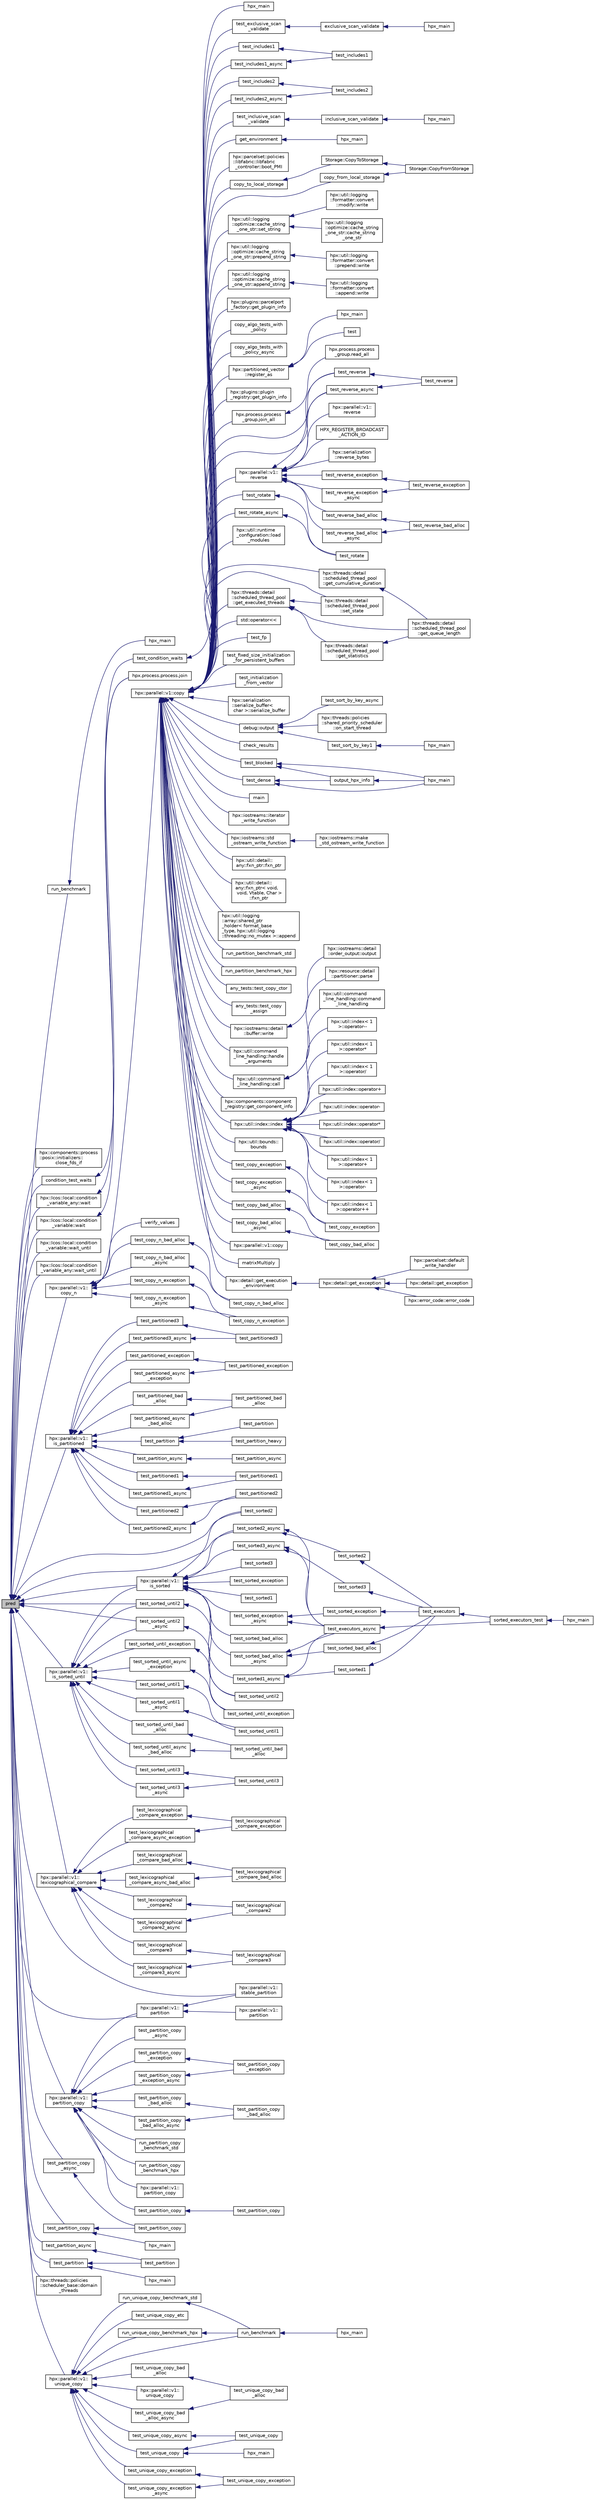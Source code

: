 digraph "pred"
{
  edge [fontname="Helvetica",fontsize="10",labelfontname="Helvetica",labelfontsize="10"];
  node [fontname="Helvetica",fontsize="10",shape=record];
  rankdir="LR";
  Node5 [label="pred",height=0.2,width=0.4,color="black", fillcolor="grey75", style="filled", fontcolor="black"];
  Node5 -> Node6 [dir="back",color="midnightblue",fontsize="10",style="solid",fontname="Helvetica"];
  Node6 [label="run_benchmark",height=0.2,width=0.4,color="black", fillcolor="white", style="filled",URL="$d9/d88/benchmark__partition_8cpp.html#a4dd0380d5ef56ca03c9dd1fe32c9b6d6"];
  Node6 -> Node7 [dir="back",color="midnightblue",fontsize="10",style="solid",fontname="Helvetica"];
  Node7 [label="hpx_main",height=0.2,width=0.4,color="black", fillcolor="white", style="filled",URL="$d9/d88/benchmark__partition_8cpp.html#a4ca51ec94fa82421fc621b58eef7b01c"];
  Node5 -> Node8 [dir="back",color="midnightblue",fontsize="10",style="solid",fontname="Helvetica"];
  Node8 [label="hpx::components::process\l::posix::initializers::\lclose_fds_if",height=0.2,width=0.4,color="black", fillcolor="white", style="filled",URL="$dd/d30/namespacehpx_1_1components_1_1process_1_1posix_1_1initializers.html#a2463162062585760a5a80cbbe72330a7"];
  Node5 -> Node9 [dir="back",color="midnightblue",fontsize="10",style="solid",fontname="Helvetica"];
  Node9 [label="condition_test_waits",height=0.2,width=0.4,color="black", fillcolor="white", style="filled",URL="$d1/ded/tests_2unit_2lcos_2condition__variable_8cpp.html#a7100589b655db88ca608d89c88907290"];
  Node9 -> Node10 [dir="back",color="midnightblue",fontsize="10",style="solid",fontname="Helvetica"];
  Node10 [label="test_condition_waits",height=0.2,width=0.4,color="black", fillcolor="white", style="filled",URL="$d1/ded/tests_2unit_2lcos_2condition__variable_8cpp.html#a1dd2e7c76971df521b245377c9611cd9"];
  Node10 -> Node11 [dir="back",color="midnightblue",fontsize="10",style="solid",fontname="Helvetica"];
  Node11 [label="hpx_main",height=0.2,width=0.4,color="black", fillcolor="white", style="filled",URL="$d1/ded/tests_2unit_2lcos_2condition__variable_8cpp.html#a255f773d830db5ca937cff11c2692fa2"];
  Node5 -> Node12 [dir="back",color="midnightblue",fontsize="10",style="solid",fontname="Helvetica"];
  Node12 [label="hpx::lcos::local::condition\l_variable::wait",height=0.2,width=0.4,color="black", fillcolor="white", style="filled",URL="$df/db3/classhpx_1_1lcos_1_1local_1_1condition__variable.html#a1719bdbcdf61e0cd8ab5a9195d1b5f3c"];
  Node12 -> Node13 [dir="back",color="midnightblue",fontsize="10",style="solid",fontname="Helvetica"];
  Node13 [label="hpx.process.process.join",height=0.2,width=0.4,color="black", fillcolor="white", style="filled",URL="$d3/d41/classhpx_1_1process_1_1process.html#acc7ec4687f3bf5ae121ef7b494d991d8"];
  Node5 -> Node14 [dir="back",color="midnightblue",fontsize="10",style="solid",fontname="Helvetica"];
  Node14 [label="hpx::lcos::local::condition\l_variable::wait_until",height=0.2,width=0.4,color="black", fillcolor="white", style="filled",URL="$df/db3/classhpx_1_1lcos_1_1local_1_1condition__variable.html#a9478b052e40796a3bc691e16813e7fe9"];
  Node5 -> Node15 [dir="back",color="midnightblue",fontsize="10",style="solid",fontname="Helvetica"];
  Node15 [label="hpx::lcos::local::condition\l_variable_any::wait",height=0.2,width=0.4,color="black", fillcolor="white", style="filled",URL="$d4/d84/classhpx_1_1lcos_1_1local_1_1condition__variable__any.html#a0fb45be0a6574d75e3e54583aa47cbe0"];
  Node15 -> Node13 [dir="back",color="midnightblue",fontsize="10",style="solid",fontname="Helvetica"];
  Node5 -> Node16 [dir="back",color="midnightblue",fontsize="10",style="solid",fontname="Helvetica"];
  Node16 [label="hpx::lcos::local::condition\l_variable_any::wait_until",height=0.2,width=0.4,color="black", fillcolor="white", style="filled",URL="$d4/d84/classhpx_1_1lcos_1_1local_1_1condition__variable__any.html#adfed29dd59a828895c9fb7d7aaccf640"];
  Node5 -> Node17 [dir="back",color="midnightblue",fontsize="10",style="solid",fontname="Helvetica"];
  Node17 [label="hpx::parallel::v1::\lcopy_n",height=0.2,width=0.4,color="black", fillcolor="white", style="filled",URL="$db/db9/namespacehpx_1_1parallel_1_1v1.html#a62b381b00123e950f7cd81ae9b16c4a6"];
  Node17 -> Node18 [dir="back",color="midnightblue",fontsize="10",style="solid",fontname="Helvetica"];
  Node18 [label="hpx::parallel::v1::copy",height=0.2,width=0.4,color="black", fillcolor="white", style="filled",URL="$db/db9/namespacehpx_1_1parallel_1_1v1.html#a502f993845638113034b4a1629b7a3c7"];
  Node18 -> Node19 [dir="back",color="midnightblue",fontsize="10",style="solid",fontname="Helvetica"];
  Node19 [label="hpx::util::detail::\lany::fxn_ptr::fxn_ptr",height=0.2,width=0.4,color="black", fillcolor="white", style="filled",URL="$d7/dcb/structhpx_1_1util_1_1detail_1_1any_1_1fxn__ptr.html#ac412cd5fb1858a7626b032904bfcc99d"];
  Node18 -> Node20 [dir="back",color="midnightblue",fontsize="10",style="solid",fontname="Helvetica"];
  Node20 [label="hpx::util::detail::\lany::fxn_ptr\< void,\l void, Vtable, Char \>\l::fxn_ptr",height=0.2,width=0.4,color="black", fillcolor="white", style="filled",URL="$d4/dfd/structhpx_1_1util_1_1detail_1_1any_1_1fxn__ptr_3_01void_00_01void_00_01_vtable_00_01_char_01_4.html#a34b8b84c43fba3e9c96736494926ef9e"];
  Node18 -> Node21 [dir="back",color="midnightblue",fontsize="10",style="solid",fontname="Helvetica"];
  Node21 [label="hpx::util::logging\l::array::shared_ptr\l_holder\< format_base\l_type, hpx::util::logging\l::threading::no_mutex \>::append",height=0.2,width=0.4,color="black", fillcolor="white", style="filled",URL="$d3/d8f/classhpx_1_1util_1_1logging_1_1array_1_1shared__ptr__holder.html#a048beba4280ba0e17bf9b63e48202479"];
  Node18 -> Node22 [dir="back",color="midnightblue",fontsize="10",style="solid",fontname="Helvetica"];
  Node22 [label="run_partition_benchmark_std",height=0.2,width=0.4,color="black", fillcolor="white", style="filled",URL="$d9/d88/benchmark__partition_8cpp.html#a8587bbea477cabbc07fb8c0909fda4bf"];
  Node18 -> Node23 [dir="back",color="midnightblue",fontsize="10",style="solid",fontname="Helvetica"];
  Node23 [label="run_partition_benchmark_hpx",height=0.2,width=0.4,color="black", fillcolor="white", style="filled",URL="$d9/d88/benchmark__partition_8cpp.html#a5c3c49868cd7a8f750c0d4d67d90501c"];
  Node18 -> Node24 [dir="back",color="midnightblue",fontsize="10",style="solid",fontname="Helvetica"];
  Node24 [label="any_tests::test_copy_ctor",height=0.2,width=0.4,color="black", fillcolor="white", style="filled",URL="$de/db0/namespaceany__tests.html#a4d2963fdb2362116cd7576b469e16554"];
  Node18 -> Node25 [dir="back",color="midnightblue",fontsize="10",style="solid",fontname="Helvetica"];
  Node25 [label="any_tests::test_copy\l_assign",height=0.2,width=0.4,color="black", fillcolor="white", style="filled",URL="$de/db0/namespaceany__tests.html#aedf0528c40685a62151d9d189d9478a8"];
  Node18 -> Node26 [dir="back",color="midnightblue",fontsize="10",style="solid",fontname="Helvetica"];
  Node26 [label="hpx::iostreams::detail\l::buffer::write",height=0.2,width=0.4,color="black", fillcolor="white", style="filled",URL="$d0/d8a/structhpx_1_1iostreams_1_1detail_1_1buffer.html#a3806c1acdff428b6a80e01c3304b1320"];
  Node26 -> Node27 [dir="back",color="midnightblue",fontsize="10",style="solid",fontname="Helvetica"];
  Node27 [label="hpx::iostreams::detail\l::order_output::output",height=0.2,width=0.4,color="black", fillcolor="white", style="filled",URL="$d8/d93/structhpx_1_1iostreams_1_1detail_1_1order__output.html#aa91d162ef08182ee688436517a0724c7"];
  Node18 -> Node28 [dir="back",color="midnightblue",fontsize="10",style="solid",fontname="Helvetica"];
  Node28 [label="hpx::util::command\l_line_handling::handle\l_arguments",height=0.2,width=0.4,color="black", fillcolor="white", style="filled",URL="$d2/df0/structhpx_1_1util_1_1command__line__handling.html#a1aa8a009a61fe583bf8de6e144846eee"];
  Node18 -> Node29 [dir="back",color="midnightblue",fontsize="10",style="solid",fontname="Helvetica"];
  Node29 [label="hpx::util::command\l_line_handling::call",height=0.2,width=0.4,color="black", fillcolor="white", style="filled",URL="$d2/df0/structhpx_1_1util_1_1command__line__handling.html#a88a7542cea910b1dcb77191654c3419e"];
  Node29 -> Node30 [dir="back",color="midnightblue",fontsize="10",style="solid",fontname="Helvetica"];
  Node30 [label="hpx::util::command\l_line_handling::command\l_line_handling",height=0.2,width=0.4,color="black", fillcolor="white", style="filled",URL="$d2/df0/structhpx_1_1util_1_1command__line__handling.html#a41c8e4f57b82b9f0357d259c70d11527"];
  Node29 -> Node31 [dir="back",color="midnightblue",fontsize="10",style="solid",fontname="Helvetica"];
  Node31 [label="hpx::resource::detail\l::partitioner::parse",height=0.2,width=0.4,color="black", fillcolor="white", style="filled",URL="$d0/dab/classhpx_1_1resource_1_1detail_1_1partitioner.html#a8319dd5018945e7d493f7a6d88a6ca02"];
  Node18 -> Node32 [dir="back",color="midnightblue",fontsize="10",style="solid",fontname="Helvetica"];
  Node32 [label="hpx::components::component\l_registry::get_component_info",height=0.2,width=0.4,color="black", fillcolor="white", style="filled",URL="$de/da5/structhpx_1_1components_1_1component__registry.html#a12bb12c156afc3b514f5ae5aed45090f",tooltip="Return the ini-information for all contained components. "];
  Node18 -> Node33 [dir="back",color="midnightblue",fontsize="10",style="solid",fontname="Helvetica"];
  Node33 [label="hpx::util::index::index",height=0.2,width=0.4,color="black", fillcolor="white", style="filled",URL="$de/d30/classhpx_1_1util_1_1index.html#abf882e9cdd8bf9d95b4faba144f9caed",tooltip="Effects: Zero-initializes each component. "];
  Node33 -> Node34 [dir="back",color="midnightblue",fontsize="10",style="solid",fontname="Helvetica"];
  Node34 [label="hpx::util::index::operator+",height=0.2,width=0.4,color="black", fillcolor="white", style="filled",URL="$de/d30/classhpx_1_1util_1_1index.html#aa34af735cadc4d8a2b5692f4b412912e",tooltip="Returns: index<Rank>{*this} += rhs. "];
  Node33 -> Node35 [dir="back",color="midnightblue",fontsize="10",style="solid",fontname="Helvetica"];
  Node35 [label="hpx::util::index::operator-",height=0.2,width=0.4,color="black", fillcolor="white", style="filled",URL="$de/d30/classhpx_1_1util_1_1index.html#af2673a8ee8f0a7d06b05aa0df21dd4fd",tooltip="Returns: index<Rank>{*this} -= rhs. "];
  Node33 -> Node36 [dir="back",color="midnightblue",fontsize="10",style="solid",fontname="Helvetica"];
  Node36 [label="hpx::util::index::operator*",height=0.2,width=0.4,color="black", fillcolor="white", style="filled",URL="$de/d30/classhpx_1_1util_1_1index.html#a88b206e4eed810dfb3b2bc0946511fc1",tooltip="Returns: index<Rank>{*this} *= v. "];
  Node33 -> Node37 [dir="back",color="midnightblue",fontsize="10",style="solid",fontname="Helvetica"];
  Node37 [label="hpx::util::index::operator/",height=0.2,width=0.4,color="black", fillcolor="white", style="filled",URL="$de/d30/classhpx_1_1util_1_1index.html#acd7ae8f549efa876966cf63fecef7bd6",tooltip="Returns: index<Rank>{*this} /= v. "];
  Node33 -> Node38 [dir="back",color="midnightblue",fontsize="10",style="solid",fontname="Helvetica"];
  Node38 [label="hpx::util::index\< 1\l \>::operator+",height=0.2,width=0.4,color="black", fillcolor="white", style="filled",URL="$d5/d22/classhpx_1_1util_1_1index_3_011_01_4.html#ae39412c026f3104fa5ae68e39be44d36",tooltip="Returns: index<Rank>{*this} += rhs. "];
  Node33 -> Node39 [dir="back",color="midnightblue",fontsize="10",style="solid",fontname="Helvetica"];
  Node39 [label="hpx::util::index\< 1\l \>::operator-",height=0.2,width=0.4,color="black", fillcolor="white", style="filled",URL="$d5/d22/classhpx_1_1util_1_1index_3_011_01_4.html#addbab11e083426c0fb78a18934335abf",tooltip="Returns: index<Rank>{*this} -= rhs. "];
  Node33 -> Node40 [dir="back",color="midnightblue",fontsize="10",style="solid",fontname="Helvetica"];
  Node40 [label="hpx::util::index\< 1\l \>::operator++",height=0.2,width=0.4,color="black", fillcolor="white", style="filled",URL="$d5/d22/classhpx_1_1util_1_1index_3_011_01_4.html#aec7d69c870cafa096c629a0a9e7503ad"];
  Node33 -> Node41 [dir="back",color="midnightblue",fontsize="10",style="solid",fontname="Helvetica"];
  Node41 [label="hpx::util::index\< 1\l \>::operator--",height=0.2,width=0.4,color="black", fillcolor="white", style="filled",URL="$d5/d22/classhpx_1_1util_1_1index_3_011_01_4.html#a1f14fc3ee6db184107e5d112e03dd6f7"];
  Node33 -> Node42 [dir="back",color="midnightblue",fontsize="10",style="solid",fontname="Helvetica"];
  Node42 [label="hpx::util::index\< 1\l \>::operator*",height=0.2,width=0.4,color="black", fillcolor="white", style="filled",URL="$d5/d22/classhpx_1_1util_1_1index_3_011_01_4.html#a32f4ab025e08253ba6acf9351b1694da",tooltip="Returns: index<Rank>{*this} *= v. "];
  Node33 -> Node43 [dir="back",color="midnightblue",fontsize="10",style="solid",fontname="Helvetica"];
  Node43 [label="hpx::util::index\< 1\l \>::operator/",height=0.2,width=0.4,color="black", fillcolor="white", style="filled",URL="$d5/d22/classhpx_1_1util_1_1index_3_011_01_4.html#a3d225d331fb3d8dc8fcb9e760c9518d9",tooltip="Returns: index<Rank>{*this} /= v. "];
  Node18 -> Node44 [dir="back",color="midnightblue",fontsize="10",style="solid",fontname="Helvetica"];
  Node44 [label="hpx::util::bounds::\lbounds",height=0.2,width=0.4,color="black", fillcolor="white", style="filled",URL="$d4/d1b/classhpx_1_1util_1_1bounds.html#a601f156f60c6e659628f03d389770fe7",tooltip="Effects: Zero-initializes each component. "];
  Node18 -> Node45 [dir="back",color="midnightblue",fontsize="10",style="solid",fontname="Helvetica"];
  Node45 [label="test_copy_exception",height=0.2,width=0.4,color="black", fillcolor="white", style="filled",URL="$d9/d54/copy_8cpp.html#a8ffc3bbb8c0f16b653e0f5c7cc243f21"];
  Node45 -> Node46 [dir="back",color="midnightblue",fontsize="10",style="solid",fontname="Helvetica"];
  Node46 [label="test_copy_exception",height=0.2,width=0.4,color="black", fillcolor="white", style="filled",URL="$d9/d54/copy_8cpp.html#af7fb37549a32793d916e9bad873d5813"];
  Node18 -> Node47 [dir="back",color="midnightblue",fontsize="10",style="solid",fontname="Helvetica"];
  Node47 [label="test_copy_exception\l_async",height=0.2,width=0.4,color="black", fillcolor="white", style="filled",URL="$d9/d54/copy_8cpp.html#a975f6058b2ad575758bb9c1b54a1c464"];
  Node47 -> Node46 [dir="back",color="midnightblue",fontsize="10",style="solid",fontname="Helvetica"];
  Node18 -> Node48 [dir="back",color="midnightblue",fontsize="10",style="solid",fontname="Helvetica"];
  Node48 [label="test_copy_bad_alloc",height=0.2,width=0.4,color="black", fillcolor="white", style="filled",URL="$d9/d54/copy_8cpp.html#a4c5374392b9ae4528dc31288a3a45d20"];
  Node48 -> Node49 [dir="back",color="midnightblue",fontsize="10",style="solid",fontname="Helvetica"];
  Node49 [label="test_copy_bad_alloc",height=0.2,width=0.4,color="black", fillcolor="white", style="filled",URL="$d9/d54/copy_8cpp.html#aedcfd9653ff5c789744b7fa97fdf2823"];
  Node18 -> Node50 [dir="back",color="midnightblue",fontsize="10",style="solid",fontname="Helvetica"];
  Node50 [label="test_copy_bad_alloc\l_async",height=0.2,width=0.4,color="black", fillcolor="white", style="filled",URL="$d9/d54/copy_8cpp.html#aae3d66abea479b770899329ccb071715"];
  Node50 -> Node49 [dir="back",color="midnightblue",fontsize="10",style="solid",fontname="Helvetica"];
  Node18 -> Node51 [dir="back",color="midnightblue",fontsize="10",style="solid",fontname="Helvetica"];
  Node51 [label="hpx::parallel::v1::copy",height=0.2,width=0.4,color="black", fillcolor="white", style="filled",URL="$db/db9/namespacehpx_1_1parallel_1_1v1.html#acbc0b8406e3e0e109cbbae1ba799520f"];
  Node18 -> Node52 [dir="back",color="midnightblue",fontsize="10",style="solid",fontname="Helvetica"];
  Node52 [label="matrixMultiply",height=0.2,width=0.4,color="black", fillcolor="white", style="filled",URL="$dd/d84/cublas__matmul_8cpp.html#aa067c394898cc546b800722bc5eae6ee"];
  Node18 -> Node53 [dir="back",color="midnightblue",fontsize="10",style="solid",fontname="Helvetica"];
  Node53 [label="hpx::detail::get_execution\l_environment",height=0.2,width=0.4,color="black", fillcolor="white", style="filled",URL="$d5/dbe/namespacehpx_1_1detail.html#a3e32a0565372de65928b1a495a4e9d2b"];
  Node53 -> Node54 [dir="back",color="midnightblue",fontsize="10",style="solid",fontname="Helvetica"];
  Node54 [label="hpx::detail::get_exception",height=0.2,width=0.4,color="black", fillcolor="white", style="filled",URL="$d5/dbe/namespacehpx_1_1detail.html#a9bc870a59e82a707b66f801d11a31524"];
  Node54 -> Node55 [dir="back",color="midnightblue",fontsize="10",style="solid",fontname="Helvetica"];
  Node55 [label="hpx::error_code::error_code",height=0.2,width=0.4,color="black", fillcolor="white", style="filled",URL="$d0/ddf/classhpx_1_1error__code.html#a6c75f772a727844e82acc4bda0478be1"];
  Node54 -> Node56 [dir="back",color="midnightblue",fontsize="10",style="solid",fontname="Helvetica"];
  Node56 [label="hpx::parcelset::default\l_write_handler",height=0.2,width=0.4,color="black", fillcolor="white", style="filled",URL="$d4/d41/namespacehpx_1_1parcelset.html#afbd7ba917a0c0adcad43f9b8b0ef1dc2"];
  Node54 -> Node57 [dir="back",color="midnightblue",fontsize="10",style="solid",fontname="Helvetica"];
  Node57 [label="hpx::detail::get_exception",height=0.2,width=0.4,color="black", fillcolor="white", style="filled",URL="$d5/dbe/namespacehpx_1_1detail.html#ae1fcb86925dcb6c7699a858634407236"];
  Node18 -> Node58 [dir="back",color="midnightblue",fontsize="10",style="solid",fontname="Helvetica"];
  Node58 [label="test_exclusive_scan\l_validate",height=0.2,width=0.4,color="black", fillcolor="white", style="filled",URL="$df/d8d/exclusive__scan__validate_8cpp.html#a3ad0827210ccbc9a0b7c3f7082df3661"];
  Node58 -> Node59 [dir="back",color="midnightblue",fontsize="10",style="solid",fontname="Helvetica"];
  Node59 [label="exclusive_scan_validate",height=0.2,width=0.4,color="black", fillcolor="white", style="filled",URL="$df/d8d/exclusive__scan__validate_8cpp.html#a3178f79cb25796b61aa07c085078a217"];
  Node59 -> Node60 [dir="back",color="midnightblue",fontsize="10",style="solid",fontname="Helvetica"];
  Node60 [label="hpx_main",height=0.2,width=0.4,color="black", fillcolor="white", style="filled",URL="$df/d8d/exclusive__scan__validate_8cpp.html#a4ca51ec94fa82421fc621b58eef7b01c"];
  Node18 -> Node61 [dir="back",color="midnightblue",fontsize="10",style="solid",fontname="Helvetica"];
  Node61 [label="test_includes1",height=0.2,width=0.4,color="black", fillcolor="white", style="filled",URL="$dc/d10/includes_8cpp.html#ac9a328bca1819c3cf102403b9e78af4d"];
  Node61 -> Node62 [dir="back",color="midnightblue",fontsize="10",style="solid",fontname="Helvetica"];
  Node62 [label="test_includes1",height=0.2,width=0.4,color="black", fillcolor="white", style="filled",URL="$dc/d10/includes_8cpp.html#a6d101b4dd9e1eda799b990378346277a"];
  Node18 -> Node63 [dir="back",color="midnightblue",fontsize="10",style="solid",fontname="Helvetica"];
  Node63 [label="test_includes1_async",height=0.2,width=0.4,color="black", fillcolor="white", style="filled",URL="$dc/d10/includes_8cpp.html#a54dad366ee0ed5b7f40cb5bf2eb78c8b"];
  Node63 -> Node62 [dir="back",color="midnightblue",fontsize="10",style="solid",fontname="Helvetica"];
  Node18 -> Node64 [dir="back",color="midnightblue",fontsize="10",style="solid",fontname="Helvetica"];
  Node64 [label="test_includes2",height=0.2,width=0.4,color="black", fillcolor="white", style="filled",URL="$dc/d10/includes_8cpp.html#aa28131ce41bfe9d6f55063ecaaa95d0b"];
  Node64 -> Node65 [dir="back",color="midnightblue",fontsize="10",style="solid",fontname="Helvetica"];
  Node65 [label="test_includes2",height=0.2,width=0.4,color="black", fillcolor="white", style="filled",URL="$dc/d10/includes_8cpp.html#a094e019ec3ea270d55f1b58f7e08cfd0"];
  Node18 -> Node66 [dir="back",color="midnightblue",fontsize="10",style="solid",fontname="Helvetica"];
  Node66 [label="test_includes2_async",height=0.2,width=0.4,color="black", fillcolor="white", style="filled",URL="$dc/d10/includes_8cpp.html#a74f23df4b3d3dfced1942f74518c545e"];
  Node66 -> Node65 [dir="back",color="midnightblue",fontsize="10",style="solid",fontname="Helvetica"];
  Node18 -> Node67 [dir="back",color="midnightblue",fontsize="10",style="solid",fontname="Helvetica"];
  Node67 [label="test_inclusive_scan\l_validate",height=0.2,width=0.4,color="black", fillcolor="white", style="filled",URL="$d1/d1e/inclusive__scan__tests_8hpp.html#a2576aec37ed584e4e707efc8e894d04f"];
  Node67 -> Node68 [dir="back",color="midnightblue",fontsize="10",style="solid",fontname="Helvetica"];
  Node68 [label="inclusive_scan_validate",height=0.2,width=0.4,color="black", fillcolor="white", style="filled",URL="$d4/d31/inclusive__scan_8cpp.html#ac12e0974d9a242534d53315ebffcf4ea"];
  Node68 -> Node69 [dir="back",color="midnightblue",fontsize="10",style="solid",fontname="Helvetica"];
  Node69 [label="hpx_main",height=0.2,width=0.4,color="black", fillcolor="white", style="filled",URL="$d4/d31/inclusive__scan_8cpp.html#a4ca51ec94fa82421fc621b58eef7b01c"];
  Node18 -> Node70 [dir="back",color="midnightblue",fontsize="10",style="solid",fontname="Helvetica"];
  Node70 [label="get_environment",height=0.2,width=0.4,color="black", fillcolor="white", style="filled",URL="$df/ddc/launch__process_8cpp.html#a0cf78c7984634501049f3dc46fd28d69"];
  Node70 -> Node71 [dir="back",color="midnightblue",fontsize="10",style="solid",fontname="Helvetica"];
  Node71 [label="hpx_main",height=0.2,width=0.4,color="black", fillcolor="white", style="filled",URL="$df/ddc/launch__process_8cpp.html#a4ca51ec94fa82421fc621b58eef7b01c"];
  Node18 -> Node72 [dir="back",color="midnightblue",fontsize="10",style="solid",fontname="Helvetica"];
  Node72 [label="hpx::parcelset::policies\l::libfabric::libfabric\l_controller::boot_PMI",height=0.2,width=0.4,color="black", fillcolor="white", style="filled",URL="$db/d9f/classhpx_1_1parcelset_1_1policies_1_1libfabric_1_1libfabric__controller.html#a8107a3c0779afb2b6f59b6f2d7fed085"];
  Node18 -> Node73 [dir="back",color="midnightblue",fontsize="10",style="solid",fontname="Helvetica"];
  Node73 [label="copy_to_local_storage",height=0.2,width=0.4,color="black", fillcolor="white", style="filled",URL="$db/daa/network__storage_8cpp.html#a4a30e53cccd72e7de949feb0415f8d20"];
  Node73 -> Node74 [dir="back",color="midnightblue",fontsize="10",style="solid",fontname="Helvetica"];
  Node74 [label="Storage::CopyToStorage",height=0.2,width=0.4,color="black", fillcolor="white", style="filled",URL="$db/dd5/namespace_storage.html#a67db530df57f7b0d41ea9afcaac8946c"];
  Node74 -> Node75 [dir="back",color="midnightblue",fontsize="10",style="solid",fontname="Helvetica"];
  Node75 [label="Storage::CopyFromStorage",height=0.2,width=0.4,color="black", fillcolor="white", style="filled",URL="$db/dd5/namespace_storage.html#afc22ee9d2a21b6e473f85bb8b98c93b0"];
  Node18 -> Node76 [dir="back",color="midnightblue",fontsize="10",style="solid",fontname="Helvetica"];
  Node76 [label="copy_from_local_storage",height=0.2,width=0.4,color="black", fillcolor="white", style="filled",URL="$db/daa/network__storage_8cpp.html#a6abda1483818c08b41b9b2eeb5d974a3"];
  Node76 -> Node75 [dir="back",color="midnightblue",fontsize="10",style="solid",fontname="Helvetica"];
  Node18 -> Node77 [dir="back",color="midnightblue",fontsize="10",style="solid",fontname="Helvetica"];
  Node77 [label="hpx::util::logging\l::optimize::cache_string\l_one_str::set_string",height=0.2,width=0.4,color="black", fillcolor="white", style="filled",URL="$d2/df1/structhpx_1_1util_1_1logging_1_1optimize_1_1cache__string__one__str.html#a68a6011976ebbb742364cbdcbbad654c"];
  Node77 -> Node78 [dir="back",color="midnightblue",fontsize="10",style="solid",fontname="Helvetica"];
  Node78 [label="hpx::util::logging\l::formatter::convert\l::modify::write",height=0.2,width=0.4,color="black", fillcolor="white", style="filled",URL="$df/d5f/namespacehpx_1_1util_1_1logging_1_1formatter_1_1convert_1_1modify.html#a7c07f6847ab66deacc9a8f568981251f"];
  Node77 -> Node79 [dir="back",color="midnightblue",fontsize="10",style="solid",fontname="Helvetica"];
  Node79 [label="hpx::util::logging\l::optimize::cache_string\l_one_str::cache_string\l_one_str",height=0.2,width=0.4,color="black", fillcolor="white", style="filled",URL="$d2/df1/structhpx_1_1util_1_1logging_1_1optimize_1_1cache__string__one__str.html#acb8b3a32a98895381f06c406f4c0f923"];
  Node18 -> Node80 [dir="back",color="midnightblue",fontsize="10",style="solid",fontname="Helvetica"];
  Node80 [label="hpx::util::logging\l::optimize::cache_string\l_one_str::prepend_string",height=0.2,width=0.4,color="black", fillcolor="white", style="filled",URL="$d2/df1/structhpx_1_1util_1_1logging_1_1optimize_1_1cache__string__one__str.html#ac65d8bb47cd38308b999f665ec8e743f"];
  Node80 -> Node81 [dir="back",color="midnightblue",fontsize="10",style="solid",fontname="Helvetica"];
  Node81 [label="hpx::util::logging\l::formatter::convert\l::prepend::write",height=0.2,width=0.4,color="black", fillcolor="white", style="filled",URL="$de/d08/namespacehpx_1_1util_1_1logging_1_1formatter_1_1convert_1_1prepend.html#a9d1f7a8714138e4c036db67efa8a84ef"];
  Node18 -> Node82 [dir="back",color="midnightblue",fontsize="10",style="solid",fontname="Helvetica"];
  Node82 [label="hpx::util::logging\l::optimize::cache_string\l_one_str::append_string",height=0.2,width=0.4,color="black", fillcolor="white", style="filled",URL="$d2/df1/structhpx_1_1util_1_1logging_1_1optimize_1_1cache__string__one__str.html#aa454ed031c9577ea72be70dc9db7fb0e"];
  Node82 -> Node83 [dir="back",color="midnightblue",fontsize="10",style="solid",fontname="Helvetica"];
  Node83 [label="hpx::util::logging\l::formatter::convert\l::append::write",height=0.2,width=0.4,color="black", fillcolor="white", style="filled",URL="$da/d97/namespacehpx_1_1util_1_1logging_1_1formatter_1_1convert_1_1append.html#a4b983567f53121b8e642d2b68e4b56d7"];
  Node18 -> Node84 [dir="back",color="midnightblue",fontsize="10",style="solid",fontname="Helvetica"];
  Node84 [label="hpx::plugins::parcelport\l_factory::get_plugin_info",height=0.2,width=0.4,color="black", fillcolor="white", style="filled",URL="$d2/d50/structhpx_1_1plugins_1_1parcelport__factory.html#ae0bfc9ba44b48f0fab21ce8ad91f98aa"];
  Node18 -> Node85 [dir="back",color="midnightblue",fontsize="10",style="solid",fontname="Helvetica"];
  Node85 [label="copy_algo_tests_with\l_policy",height=0.2,width=0.4,color="black", fillcolor="white", style="filled",URL="$d9/d91/partitioned__vector__copy_8cpp.html#ae0e3f9d05350442941fbd4339e31e6be"];
  Node18 -> Node86 [dir="back",color="midnightblue",fontsize="10",style="solid",fontname="Helvetica"];
  Node86 [label="copy_algo_tests_with\l_policy_async",height=0.2,width=0.4,color="black", fillcolor="white", style="filled",URL="$d9/d91/partitioned__vector__copy_8cpp.html#a2a8bfcd77f2b6d1bef69bbfcd08f2ca3"];
  Node18 -> Node87 [dir="back",color="midnightblue",fontsize="10",style="solid",fontname="Helvetica"];
  Node87 [label="hpx::partitioned_vector\l::register_as",height=0.2,width=0.4,color="black", fillcolor="white", style="filled",URL="$d1/d60/classhpx_1_1partitioned__vector.html#aa5bc9806884a016563badd3631acba76"];
  Node87 -> Node88 [dir="back",color="midnightblue",fontsize="10",style="solid",fontname="Helvetica"];
  Node88 [label="hpx_main",height=0.2,width=0.4,color="black", fillcolor="white", style="filled",URL="$db/d7c/partitioned__vector__spmd__foreach_8cpp.html#a4ca51ec94fa82421fc621b58eef7b01c"];
  Node87 -> Node89 [dir="back",color="midnightblue",fontsize="10",style="solid",fontname="Helvetica"];
  Node89 [label="test",height=0.2,width=0.4,color="black", fillcolor="white", style="filled",URL="$dd/dc9/serialization__partitioned__vector_8cpp.html#ad31f39df04713d49dcb2ed6f9ec4c77b"];
  Node18 -> Node90 [dir="back",color="midnightblue",fontsize="10",style="solid",fontname="Helvetica"];
  Node90 [label="hpx::plugins::plugin\l_registry::get_plugin_info",height=0.2,width=0.4,color="black", fillcolor="white", style="filled",URL="$d2/d92/structhpx_1_1plugins_1_1plugin__registry.html#ac91702c64cc8940454562390d79e341f",tooltip="Return the ini-information for all contained components. "];
  Node18 -> Node91 [dir="back",color="midnightblue",fontsize="10",style="solid",fontname="Helvetica"];
  Node91 [label="hpx.process.process\l_group.join_all",height=0.2,width=0.4,color="black", fillcolor="white", style="filled",URL="$d5/d67/classhpx_1_1process_1_1process__group.html#adcfb796ea57830ecf0c854f89e10f7b0"];
  Node91 -> Node92 [dir="back",color="midnightblue",fontsize="10",style="solid",fontname="Helvetica"];
  Node92 [label="hpx.process.process\l_group.read_all",height=0.2,width=0.4,color="black", fillcolor="white", style="filled",URL="$d5/d67/classhpx_1_1process_1_1process__group.html#a9250808f2c832dbcce173126d1df9106"];
  Node18 -> Node93 [dir="back",color="midnightblue",fontsize="10",style="solid",fontname="Helvetica"];
  Node93 [label="test_reverse",height=0.2,width=0.4,color="black", fillcolor="white", style="filled",URL="$d8/dc4/reverse_8cpp.html#a698a7dfc93bebfd1903e9279d728b478"];
  Node93 -> Node94 [dir="back",color="midnightblue",fontsize="10",style="solid",fontname="Helvetica"];
  Node94 [label="test_reverse",height=0.2,width=0.4,color="black", fillcolor="white", style="filled",URL="$d8/dc4/reverse_8cpp.html#af8ceb06646276dda271ee75fb9cb1330"];
  Node18 -> Node95 [dir="back",color="midnightblue",fontsize="10",style="solid",fontname="Helvetica"];
  Node95 [label="test_reverse_async",height=0.2,width=0.4,color="black", fillcolor="white", style="filled",URL="$d8/dc4/reverse_8cpp.html#a98d04b1d1b66041667a0b108cb75bd94"];
  Node95 -> Node94 [dir="back",color="midnightblue",fontsize="10",style="solid",fontname="Helvetica"];
  Node18 -> Node96 [dir="back",color="midnightblue",fontsize="10",style="solid",fontname="Helvetica"];
  Node96 [label="hpx::parallel::v1::\lreverse",height=0.2,width=0.4,color="black", fillcolor="white", style="filled",URL="$db/db9/namespacehpx_1_1parallel_1_1v1.html#a6bbf1266e4c8218912dd6b0f4e45af81"];
  Node96 -> Node97 [dir="back",color="midnightblue",fontsize="10",style="solid",fontname="Helvetica"];
  Node97 [label="hpx::serialization\l::reverse_bytes",height=0.2,width=0.4,color="black", fillcolor="white", style="filled",URL="$d5/d3c/namespacehpx_1_1serialization.html#a8f011ebc83a6d30da709e16b0cb73d01"];
  Node96 -> Node93 [dir="back",color="midnightblue",fontsize="10",style="solid",fontname="Helvetica"];
  Node96 -> Node95 [dir="back",color="midnightblue",fontsize="10",style="solid",fontname="Helvetica"];
  Node96 -> Node98 [dir="back",color="midnightblue",fontsize="10",style="solid",fontname="Helvetica"];
  Node98 [label="test_reverse_exception",height=0.2,width=0.4,color="black", fillcolor="white", style="filled",URL="$d8/dc4/reverse_8cpp.html#a3fc488f688ffcc2638e75651d05ce0a1"];
  Node98 -> Node99 [dir="back",color="midnightblue",fontsize="10",style="solid",fontname="Helvetica"];
  Node99 [label="test_reverse_exception",height=0.2,width=0.4,color="black", fillcolor="white", style="filled",URL="$d8/dc4/reverse_8cpp.html#aa2d8d81dddb303261c7e261a04af58e8"];
  Node96 -> Node100 [dir="back",color="midnightblue",fontsize="10",style="solid",fontname="Helvetica"];
  Node100 [label="test_reverse_exception\l_async",height=0.2,width=0.4,color="black", fillcolor="white", style="filled",URL="$d8/dc4/reverse_8cpp.html#aa1ef542757feafa7771fd3a91fad9ec3"];
  Node100 -> Node99 [dir="back",color="midnightblue",fontsize="10",style="solid",fontname="Helvetica"];
  Node96 -> Node101 [dir="back",color="midnightblue",fontsize="10",style="solid",fontname="Helvetica"];
  Node101 [label="test_reverse_bad_alloc",height=0.2,width=0.4,color="black", fillcolor="white", style="filled",URL="$d8/dc4/reverse_8cpp.html#a40fe535807d02cbe5ca07115a9136645"];
  Node101 -> Node102 [dir="back",color="midnightblue",fontsize="10",style="solid",fontname="Helvetica"];
  Node102 [label="test_reverse_bad_alloc",height=0.2,width=0.4,color="black", fillcolor="white", style="filled",URL="$d8/dc4/reverse_8cpp.html#ab4e1a7ce9674bb5cf3ffcc0f43d8f0df"];
  Node96 -> Node103 [dir="back",color="midnightblue",fontsize="10",style="solid",fontname="Helvetica"];
  Node103 [label="test_reverse_bad_alloc\l_async",height=0.2,width=0.4,color="black", fillcolor="white", style="filled",URL="$d8/dc4/reverse_8cpp.html#ae0154bff33a98454ffa3b43769b3947c"];
  Node103 -> Node102 [dir="back",color="midnightblue",fontsize="10",style="solid",fontname="Helvetica"];
  Node96 -> Node104 [dir="back",color="midnightblue",fontsize="10",style="solid",fontname="Helvetica"];
  Node104 [label="hpx::parallel::v1::\lreverse",height=0.2,width=0.4,color="black", fillcolor="white", style="filled",URL="$db/db9/namespacehpx_1_1parallel_1_1v1.html#add542518419ae02ebf254281b2f6b467"];
  Node96 -> Node105 [dir="back",color="midnightblue",fontsize="10",style="solid",fontname="Helvetica"];
  Node105 [label="HPX_REGISTER_BROADCAST\l_ACTION_ID",height=0.2,width=0.4,color="black", fillcolor="white", style="filled",URL="$de/d5c/runtime__support__server_8cpp.html#a2c7fd60adfab122ae67b173ad73fc706"];
  Node18 -> Node106 [dir="back",color="midnightblue",fontsize="10",style="solid",fontname="Helvetica"];
  Node106 [label="test_rotate",height=0.2,width=0.4,color="black", fillcolor="white", style="filled",URL="$d7/d5d/rotate_8cpp.html#ab8a8520d8bdef3f9022bc5377426d949"];
  Node106 -> Node107 [dir="back",color="midnightblue",fontsize="10",style="solid",fontname="Helvetica"];
  Node107 [label="test_rotate",height=0.2,width=0.4,color="black", fillcolor="white", style="filled",URL="$d7/d5d/rotate_8cpp.html#ae9e7ca0d224acd1e52ac006b1b1249e6"];
  Node18 -> Node108 [dir="back",color="midnightblue",fontsize="10",style="solid",fontname="Helvetica"];
  Node108 [label="test_rotate_async",height=0.2,width=0.4,color="black", fillcolor="white", style="filled",URL="$d7/d5d/rotate_8cpp.html#ae3e37eb13d1c555e7ec861e99599cecb"];
  Node108 -> Node107 [dir="back",color="midnightblue",fontsize="10",style="solid",fontname="Helvetica"];
  Node18 -> Node109 [dir="back",color="midnightblue",fontsize="10",style="solid",fontname="Helvetica"];
  Node109 [label="hpx::util::runtime\l_configuration::load\l_modules",height=0.2,width=0.4,color="black", fillcolor="white", style="filled",URL="$d8/d70/classhpx_1_1util_1_1runtime__configuration.html#a684c450613a1e9286639e43b793a07ce"];
  Node18 -> Node110 [dir="back",color="midnightblue",fontsize="10",style="solid",fontname="Helvetica"];
  Node110 [label="hpx::threads::detail\l::scheduled_thread_pool\l::set_state",height=0.2,width=0.4,color="black", fillcolor="white", style="filled",URL="$d2/df7/classhpx_1_1threads_1_1detail_1_1scheduled__thread__pool.html#a4c5c2e57730a788a22926759bcc07972"];
  Node18 -> Node111 [dir="back",color="midnightblue",fontsize="10",style="solid",fontname="Helvetica"];
  Node111 [label="hpx::threads::detail\l::scheduled_thread_pool\l::get_executed_threads",height=0.2,width=0.4,color="black", fillcolor="white", style="filled",URL="$d2/df7/classhpx_1_1threads_1_1detail_1_1scheduled__thread__pool.html#a752993760499d1faf511432e3230620a"];
  Node111 -> Node112 [dir="back",color="midnightblue",fontsize="10",style="solid",fontname="Helvetica"];
  Node112 [label="hpx::threads::detail\l::scheduled_thread_pool\l::get_queue_length",height=0.2,width=0.4,color="black", fillcolor="white", style="filled",URL="$d2/df7/classhpx_1_1threads_1_1detail_1_1scheduled__thread__pool.html#a2f281765fae56e182a978b907c75f1ca"];
  Node111 -> Node110 [dir="back",color="midnightblue",fontsize="10",style="solid",fontname="Helvetica"];
  Node111 -> Node113 [dir="back",color="midnightblue",fontsize="10",style="solid",fontname="Helvetica"];
  Node113 [label="hpx::threads::detail\l::scheduled_thread_pool\l::get_statistics",height=0.2,width=0.4,color="black", fillcolor="white", style="filled",URL="$d2/df7/classhpx_1_1threads_1_1detail_1_1scheduled__thread__pool.html#af2dcb72d2af1ae8d518295a975531b21"];
  Node113 -> Node112 [dir="back",color="midnightblue",fontsize="10",style="solid",fontname="Helvetica"];
  Node18 -> Node114 [dir="back",color="midnightblue",fontsize="10",style="solid",fontname="Helvetica"];
  Node114 [label="hpx::threads::detail\l::scheduled_thread_pool\l::get_cumulative_duration",height=0.2,width=0.4,color="black", fillcolor="white", style="filled",URL="$d2/df7/classhpx_1_1threads_1_1detail_1_1scheduled__thread__pool.html#a8d4a988d98693b637a1591ecbc404721"];
  Node114 -> Node112 [dir="back",color="midnightblue",fontsize="10",style="solid",fontname="Helvetica"];
  Node18 -> Node115 [dir="back",color="midnightblue",fontsize="10",style="solid",fontname="Helvetica"];
  Node115 [label="std::operator\<\<",height=0.2,width=0.4,color="black", fillcolor="white", style="filled",URL="$d8/dcc/namespacestd.html#a7b26db8bc46202080a4c579d92a9013a"];
  Node18 -> Node116 [dir="back",color="midnightblue",fontsize="10",style="solid",fontname="Helvetica"];
  Node116 [label="test_fp",height=0.2,width=0.4,color="black", fillcolor="white", style="filled",URL="$d8/d4f/serialization__unordered__map_8cpp.html#a1562c7873e81687d6bf131c9993a198d"];
  Node18 -> Node117 [dir="back",color="midnightblue",fontsize="10",style="solid",fontname="Helvetica"];
  Node117 [label="test_fixed_size_initialization\l_for_persistent_buffers",height=0.2,width=0.4,color="black", fillcolor="white", style="filled",URL="$d1/d00/serialize__buffer_8cpp.html#abe9b6b9d0e6120127310acff16e660e4"];
  Node18 -> Node118 [dir="back",color="midnightblue",fontsize="10",style="solid",fontname="Helvetica"];
  Node118 [label="test_initialization\l_from_vector",height=0.2,width=0.4,color="black", fillcolor="white", style="filled",URL="$d1/d00/serialize__buffer_8cpp.html#a7c7ba2950fb1f3ce99c5a169b38ecbc6"];
  Node18 -> Node119 [dir="back",color="midnightblue",fontsize="10",style="solid",fontname="Helvetica"];
  Node119 [label="hpx::serialization\l::serialize_buffer\<\l char \>::serialize_buffer",height=0.2,width=0.4,color="black", fillcolor="white", style="filled",URL="$dd/d44/classhpx_1_1serialization_1_1serialize__buffer.html#a02f6fb2c4b1df266d4efadea9db6c959"];
  Node18 -> Node120 [dir="back",color="midnightblue",fontsize="10",style="solid",fontname="Helvetica"];
  Node120 [label="debug::output",height=0.2,width=0.4,color="black", fillcolor="white", style="filled",URL="$d2/dde/namespacedebug.html#abf30712c4e5a6ef52e7161d55681751f"];
  Node120 -> Node121 [dir="back",color="midnightblue",fontsize="10",style="solid",fontname="Helvetica"];
  Node121 [label="hpx::threads::policies\l::shared_priority_scheduler\l::on_start_thread",height=0.2,width=0.4,color="black", fillcolor="white", style="filled",URL="$d8/d52/classhpx_1_1threads_1_1policies_1_1shared__priority__scheduler.html#a6b50d46539ac974cbe2706f56c2fbc3f"];
  Node120 -> Node122 [dir="back",color="midnightblue",fontsize="10",style="solid",fontname="Helvetica"];
  Node122 [label="test_sort_by_key1",height=0.2,width=0.4,color="black", fillcolor="white", style="filled",URL="$df/daa/sort__by__key_8cpp.html#a8652239ac3ed0857d7ab6d8a87ee38d5"];
  Node122 -> Node123 [dir="back",color="midnightblue",fontsize="10",style="solid",fontname="Helvetica"];
  Node123 [label="hpx_main",height=0.2,width=0.4,color="black", fillcolor="white", style="filled",URL="$df/daa/sort__by__key_8cpp.html#a4ca51ec94fa82421fc621b58eef7b01c"];
  Node120 -> Node124 [dir="back",color="midnightblue",fontsize="10",style="solid",fontname="Helvetica"];
  Node124 [label="test_sort_by_key_async",height=0.2,width=0.4,color="black", fillcolor="white", style="filled",URL="$df/daa/sort__by__key_8cpp.html#ac09b80a6ff7103516379f571e4f168ce"];
  Node18 -> Node125 [dir="back",color="midnightblue",fontsize="10",style="solid",fontname="Helvetica"];
  Node125 [label="check_results",height=0.2,width=0.4,color="black", fillcolor="white", style="filled",URL="$da/d5f/stream_8cpp.html#a35f01bec8b4f294117e3760cc2239993"];
  Node18 -> Node126 [dir="back",color="midnightblue",fontsize="10",style="solid",fontname="Helvetica"];
  Node126 [label="test_dense",height=0.2,width=0.4,color="black", fillcolor="white", style="filled",URL="$d5/d98/tests_8hh.html#afc18472d3b5d5c43c321bab65a841aec"];
  Node126 -> Node127 [dir="back",color="midnightblue",fontsize="10",style="solid",fontname="Helvetica"];
  Node127 [label="output_hpx_info",height=0.2,width=0.4,color="black", fillcolor="white", style="filled",URL="$d9/d0f/main_8cc.html#a22d5612b13072491f3de2340527ce19f"];
  Node127 -> Node128 [dir="back",color="midnightblue",fontsize="10",style="solid",fontname="Helvetica"];
  Node128 [label="hpx_main",height=0.2,width=0.4,color="black", fillcolor="white", style="filled",URL="$d9/d0f/main_8cc.html#a344a9bb316c276641af2d061a2558c97"];
  Node126 -> Node128 [dir="back",color="midnightblue",fontsize="10",style="solid",fontname="Helvetica"];
  Node18 -> Node129 [dir="back",color="midnightblue",fontsize="10",style="solid",fontname="Helvetica"];
  Node129 [label="test_blocked",height=0.2,width=0.4,color="black", fillcolor="white", style="filled",URL="$d5/d98/tests_8hh.html#a0dc326736d80613005e0cd8046735b9e"];
  Node129 -> Node127 [dir="back",color="midnightblue",fontsize="10",style="solid",fontname="Helvetica"];
  Node129 -> Node128 [dir="back",color="midnightblue",fontsize="10",style="solid",fontname="Helvetica"];
  Node18 -> Node130 [dir="back",color="midnightblue",fontsize="10",style="solid",fontname="Helvetica"];
  Node130 [label="main",height=0.2,width=0.4,color="black", fillcolor="white", style="filled",URL="$dd/d98/transform__iterator2_8cpp.html#ae66f6b31b5ad750f1fe042a706a4e3d4"];
  Node18 -> Node131 [dir="back",color="midnightblue",fontsize="10",style="solid",fontname="Helvetica"];
  Node131 [label="hpx::iostreams::iterator\l_write_function",height=0.2,width=0.4,color="black", fillcolor="white", style="filled",URL="$dd/d1d/namespacehpx_1_1iostreams.html#a1168c74b2882f91d7bfe07df782a84b1"];
  Node18 -> Node132 [dir="back",color="midnightblue",fontsize="10",style="solid",fontname="Helvetica"];
  Node132 [label="hpx::iostreams::std\l_ostream_write_function",height=0.2,width=0.4,color="black", fillcolor="white", style="filled",URL="$dd/d1d/namespacehpx_1_1iostreams.html#a370c267b7f506c4627590a921b3e604b"];
  Node132 -> Node133 [dir="back",color="midnightblue",fontsize="10",style="solid",fontname="Helvetica"];
  Node133 [label="hpx::iostreams::make\l_std_ostream_write_function",height=0.2,width=0.4,color="black", fillcolor="white", style="filled",URL="$dd/d1d/namespacehpx_1_1iostreams.html#a19f825d7b333e84e41c922199d7f6af1"];
  Node17 -> Node134 [dir="back",color="midnightblue",fontsize="10",style="solid",fontname="Helvetica"];
  Node134 [label="test_copy_n_exception",height=0.2,width=0.4,color="black", fillcolor="white", style="filled",URL="$d3/d44/copyn_8cpp.html#abe4e05d78a05b84674e56fe6c39fca90"];
  Node134 -> Node135 [dir="back",color="midnightblue",fontsize="10",style="solid",fontname="Helvetica"];
  Node135 [label="test_copy_n_exception",height=0.2,width=0.4,color="black", fillcolor="white", style="filled",URL="$d3/d44/copyn_8cpp.html#a759f36646bff1264f307657be7256457"];
  Node17 -> Node136 [dir="back",color="midnightblue",fontsize="10",style="solid",fontname="Helvetica"];
  Node136 [label="test_copy_n_exception\l_async",height=0.2,width=0.4,color="black", fillcolor="white", style="filled",URL="$d3/d44/copyn_8cpp.html#a42328f0b598518eafcc7b94d6a28425d"];
  Node136 -> Node135 [dir="back",color="midnightblue",fontsize="10",style="solid",fontname="Helvetica"];
  Node17 -> Node137 [dir="back",color="midnightblue",fontsize="10",style="solid",fontname="Helvetica"];
  Node137 [label="test_copy_n_bad_alloc",height=0.2,width=0.4,color="black", fillcolor="white", style="filled",URL="$d3/d44/copyn_8cpp.html#a74eb1f7d59b681e15d11f90c85f48147"];
  Node137 -> Node138 [dir="back",color="midnightblue",fontsize="10",style="solid",fontname="Helvetica"];
  Node138 [label="test_copy_n_bad_alloc",height=0.2,width=0.4,color="black", fillcolor="white", style="filled",URL="$d3/d44/copyn_8cpp.html#a7670322fc993a56ef4dfba081e71275d"];
  Node17 -> Node139 [dir="back",color="midnightblue",fontsize="10",style="solid",fontname="Helvetica"];
  Node139 [label="test_copy_n_bad_alloc\l_async",height=0.2,width=0.4,color="black", fillcolor="white", style="filled",URL="$d3/d44/copyn_8cpp.html#af27e7c5f4571120910ce3c0567280b50"];
  Node139 -> Node138 [dir="back",color="midnightblue",fontsize="10",style="solid",fontname="Helvetica"];
  Node17 -> Node140 [dir="back",color="midnightblue",fontsize="10",style="solid",fontname="Helvetica"];
  Node140 [label="verify_values",height=0.2,width=0.4,color="black", fillcolor="white", style="filled",URL="$d7/dfb/partitioned__vector__scan_8hpp.html#a1b81c4c13d30b08cac00db9b75578cf1"];
  Node5 -> Node141 [dir="back",color="midnightblue",fontsize="10",style="solid",fontname="Helvetica"];
  Node141 [label="hpx::parallel::v1::\lis_partitioned",height=0.2,width=0.4,color="black", fillcolor="white", style="filled",URL="$db/db9/namespacehpx_1_1parallel_1_1v1.html#ad7462a990ff3755c73bf5cfa130cd70a"];
  Node141 -> Node142 [dir="back",color="midnightblue",fontsize="10",style="solid",fontname="Helvetica"];
  Node142 [label="test_partitioned1",height=0.2,width=0.4,color="black", fillcolor="white", style="filled",URL="$df/d07/is__partitioned_8cpp.html#a92e52af64cb53a5b6011dd4b9a7c6e20"];
  Node142 -> Node143 [dir="back",color="midnightblue",fontsize="10",style="solid",fontname="Helvetica"];
  Node143 [label="test_partitioned1",height=0.2,width=0.4,color="black", fillcolor="white", style="filled",URL="$df/d07/is__partitioned_8cpp.html#a60434a2a9ecf79171ac847436c32d7c9"];
  Node141 -> Node144 [dir="back",color="midnightblue",fontsize="10",style="solid",fontname="Helvetica"];
  Node144 [label="test_partitioned1_async",height=0.2,width=0.4,color="black", fillcolor="white", style="filled",URL="$df/d07/is__partitioned_8cpp.html#addbe15e1c645299bb6b551a2e71dfe13"];
  Node144 -> Node143 [dir="back",color="midnightblue",fontsize="10",style="solid",fontname="Helvetica"];
  Node141 -> Node145 [dir="back",color="midnightblue",fontsize="10",style="solid",fontname="Helvetica"];
  Node145 [label="test_partitioned2",height=0.2,width=0.4,color="black", fillcolor="white", style="filled",URL="$df/d07/is__partitioned_8cpp.html#aece898c5a252cfc80f4d4c32c51e4fde"];
  Node145 -> Node146 [dir="back",color="midnightblue",fontsize="10",style="solid",fontname="Helvetica"];
  Node146 [label="test_partitioned2",height=0.2,width=0.4,color="black", fillcolor="white", style="filled",URL="$df/d07/is__partitioned_8cpp.html#a5b55593462c1bc00e2cca486a9ca917f"];
  Node141 -> Node147 [dir="back",color="midnightblue",fontsize="10",style="solid",fontname="Helvetica"];
  Node147 [label="test_partitioned2_async",height=0.2,width=0.4,color="black", fillcolor="white", style="filled",URL="$df/d07/is__partitioned_8cpp.html#a742fb3827036b99f147078513b51a137"];
  Node147 -> Node146 [dir="back",color="midnightblue",fontsize="10",style="solid",fontname="Helvetica"];
  Node141 -> Node148 [dir="back",color="midnightblue",fontsize="10",style="solid",fontname="Helvetica"];
  Node148 [label="test_partitioned3",height=0.2,width=0.4,color="black", fillcolor="white", style="filled",URL="$df/d07/is__partitioned_8cpp.html#afb253edce357cecf62ca96a89488988c"];
  Node148 -> Node149 [dir="back",color="midnightblue",fontsize="10",style="solid",fontname="Helvetica"];
  Node149 [label="test_partitioned3",height=0.2,width=0.4,color="black", fillcolor="white", style="filled",URL="$df/d07/is__partitioned_8cpp.html#a9ca03948a97c9882eadf3b47607aca22"];
  Node141 -> Node150 [dir="back",color="midnightblue",fontsize="10",style="solid",fontname="Helvetica"];
  Node150 [label="test_partitioned3_async",height=0.2,width=0.4,color="black", fillcolor="white", style="filled",URL="$df/d07/is__partitioned_8cpp.html#aaa974e2fc9f2648c0f8bb8b366d70a3b"];
  Node150 -> Node149 [dir="back",color="midnightblue",fontsize="10",style="solid",fontname="Helvetica"];
  Node141 -> Node151 [dir="back",color="midnightblue",fontsize="10",style="solid",fontname="Helvetica"];
  Node151 [label="test_partitioned_exception",height=0.2,width=0.4,color="black", fillcolor="white", style="filled",URL="$df/d07/is__partitioned_8cpp.html#acbc1ff1589b7ee9bdf2c6b5052039509"];
  Node151 -> Node152 [dir="back",color="midnightblue",fontsize="10",style="solid",fontname="Helvetica"];
  Node152 [label="test_partitioned_exception",height=0.2,width=0.4,color="black", fillcolor="white", style="filled",URL="$df/d07/is__partitioned_8cpp.html#a4112e407c20c79ff3b917311a08c8c4f"];
  Node141 -> Node153 [dir="back",color="midnightblue",fontsize="10",style="solid",fontname="Helvetica"];
  Node153 [label="test_partitioned_async\l_exception",height=0.2,width=0.4,color="black", fillcolor="white", style="filled",URL="$df/d07/is__partitioned_8cpp.html#a425c07ce82db1088d9545a7adb39654c"];
  Node153 -> Node152 [dir="back",color="midnightblue",fontsize="10",style="solid",fontname="Helvetica"];
  Node141 -> Node154 [dir="back",color="midnightblue",fontsize="10",style="solid",fontname="Helvetica"];
  Node154 [label="test_partitioned_bad\l_alloc",height=0.2,width=0.4,color="black", fillcolor="white", style="filled",URL="$df/d07/is__partitioned_8cpp.html#a35a218ae53d3601c8eac4c5e1d7dc689"];
  Node154 -> Node155 [dir="back",color="midnightblue",fontsize="10",style="solid",fontname="Helvetica"];
  Node155 [label="test_partitioned_bad\l_alloc",height=0.2,width=0.4,color="black", fillcolor="white", style="filled",URL="$df/d07/is__partitioned_8cpp.html#ad81c678dd1cbbef2e57b383087f8255c"];
  Node141 -> Node156 [dir="back",color="midnightblue",fontsize="10",style="solid",fontname="Helvetica"];
  Node156 [label="test_partitioned_async\l_bad_alloc",height=0.2,width=0.4,color="black", fillcolor="white", style="filled",URL="$df/d07/is__partitioned_8cpp.html#a71e81403727479104791b90a6e25b98f"];
  Node156 -> Node155 [dir="back",color="midnightblue",fontsize="10",style="solid",fontname="Helvetica"];
  Node141 -> Node157 [dir="back",color="midnightblue",fontsize="10",style="solid",fontname="Helvetica"];
  Node157 [label="test_partition",height=0.2,width=0.4,color="black", fillcolor="white", style="filled",URL="$df/dd8/partition__tests_8hpp.html#a4f40d9e862c5aaa7e64d56fc15f089ce"];
  Node157 -> Node158 [dir="back",color="midnightblue",fontsize="10",style="solid",fontname="Helvetica"];
  Node158 [label="test_partition",height=0.2,width=0.4,color="black", fillcolor="white", style="filled",URL="$df/dd8/partition__tests_8hpp.html#ac570753d8bc211c4f3f2191fc0614e84"];
  Node157 -> Node159 [dir="back",color="midnightblue",fontsize="10",style="solid",fontname="Helvetica"];
  Node159 [label="test_partition_heavy",height=0.2,width=0.4,color="black", fillcolor="white", style="filled",URL="$df/dd8/partition__tests_8hpp.html#aa34b09b89272730e508bef4664c15560"];
  Node141 -> Node160 [dir="back",color="midnightblue",fontsize="10",style="solid",fontname="Helvetica"];
  Node160 [label="test_partition_async",height=0.2,width=0.4,color="black", fillcolor="white", style="filled",URL="$df/dd8/partition__tests_8hpp.html#aae3d4d8e7dafc0029ef1ef9296dd49da"];
  Node160 -> Node161 [dir="back",color="midnightblue",fontsize="10",style="solid",fontname="Helvetica"];
  Node161 [label="test_partition_async",height=0.2,width=0.4,color="black", fillcolor="white", style="filled",URL="$df/dd8/partition__tests_8hpp.html#a5b2b400969b46c7a629f0794120917a6"];
  Node5 -> Node162 [dir="back",color="midnightblue",fontsize="10",style="solid",fontname="Helvetica"];
  Node162 [label="hpx::parallel::v1::\lis_sorted",height=0.2,width=0.4,color="black", fillcolor="white", style="filled",URL="$db/db9/namespacehpx_1_1parallel_1_1v1.html#a85efa0a779518b75859d9c55fd211cb0"];
  Node162 -> Node163 [dir="back",color="midnightblue",fontsize="10",style="solid",fontname="Helvetica"];
  Node163 [label="test_sorted1",height=0.2,width=0.4,color="black", fillcolor="white", style="filled",URL="$d7/d7f/is__sorted__tests_8hpp.html#af092ec0df033820c3dff0d54672d8c37"];
  Node162 -> Node164 [dir="back",color="midnightblue",fontsize="10",style="solid",fontname="Helvetica"];
  Node164 [label="test_sorted1_async",height=0.2,width=0.4,color="black", fillcolor="white", style="filled",URL="$d7/d7f/is__sorted__tests_8hpp.html#a723a02fd111726dae729982168652a33"];
  Node164 -> Node165 [dir="back",color="midnightblue",fontsize="10",style="solid",fontname="Helvetica"];
  Node165 [label="test_sorted1",height=0.2,width=0.4,color="black", fillcolor="white", style="filled",URL="$df/d8f/is__sorted_8cpp.html#aed8e91e4395ae68a39f84ac76114ab63"];
  Node165 -> Node166 [dir="back",color="midnightblue",fontsize="10",style="solid",fontname="Helvetica"];
  Node166 [label="test_executors",height=0.2,width=0.4,color="black", fillcolor="white", style="filled",URL="$d1/d98/is__sorted__executors__v1_8cpp.html#aa2a590bab3d01b2e0c3f5ebb551e6df0"];
  Node166 -> Node167 [dir="back",color="midnightblue",fontsize="10",style="solid",fontname="Helvetica"];
  Node167 [label="sorted_executors_test",height=0.2,width=0.4,color="black", fillcolor="white", style="filled",URL="$d1/d98/is__sorted__executors__v1_8cpp.html#afa1ce77233e5dafb8a2b46c34746c25a"];
  Node167 -> Node168 [dir="back",color="midnightblue",fontsize="10",style="solid",fontname="Helvetica"];
  Node168 [label="hpx_main",height=0.2,width=0.4,color="black", fillcolor="white", style="filled",URL="$d1/d98/is__sorted__executors__v1_8cpp.html#a4ca51ec94fa82421fc621b58eef7b01c"];
  Node164 -> Node169 [dir="back",color="midnightblue",fontsize="10",style="solid",fontname="Helvetica"];
  Node169 [label="test_executors_async",height=0.2,width=0.4,color="black", fillcolor="white", style="filled",URL="$d1/d98/is__sorted__executors__v1_8cpp.html#a930d409ea07ad974379591f1f0531b59"];
  Node169 -> Node167 [dir="back",color="midnightblue",fontsize="10",style="solid",fontname="Helvetica"];
  Node162 -> Node170 [dir="back",color="midnightblue",fontsize="10",style="solid",fontname="Helvetica"];
  Node170 [label="test_sorted2",height=0.2,width=0.4,color="black", fillcolor="white", style="filled",URL="$d7/d7f/is__sorted__tests_8hpp.html#a15acfe05ecec007febc4170b1ace3f1e"];
  Node162 -> Node171 [dir="back",color="midnightblue",fontsize="10",style="solid",fontname="Helvetica"];
  Node171 [label="test_sorted2_async",height=0.2,width=0.4,color="black", fillcolor="white", style="filled",URL="$d7/d7f/is__sorted__tests_8hpp.html#af0f8973061875d0d752061179a828fb0"];
  Node171 -> Node172 [dir="back",color="midnightblue",fontsize="10",style="solid",fontname="Helvetica"];
  Node172 [label="test_sorted2",height=0.2,width=0.4,color="black", fillcolor="white", style="filled",URL="$df/d8f/is__sorted_8cpp.html#a3e59549925ddc9cd2e7ab881e20066e5"];
  Node172 -> Node166 [dir="back",color="midnightblue",fontsize="10",style="solid",fontname="Helvetica"];
  Node171 -> Node169 [dir="back",color="midnightblue",fontsize="10",style="solid",fontname="Helvetica"];
  Node162 -> Node173 [dir="back",color="midnightblue",fontsize="10",style="solid",fontname="Helvetica"];
  Node173 [label="test_sorted3",height=0.2,width=0.4,color="black", fillcolor="white", style="filled",URL="$d7/d7f/is__sorted__tests_8hpp.html#a6b1f4bbebeac246d0501b26775c72c8e"];
  Node162 -> Node174 [dir="back",color="midnightblue",fontsize="10",style="solid",fontname="Helvetica"];
  Node174 [label="test_sorted3_async",height=0.2,width=0.4,color="black", fillcolor="white", style="filled",URL="$d7/d7f/is__sorted__tests_8hpp.html#aad6598d23fc8cb39839ee7a18c230a33"];
  Node174 -> Node175 [dir="back",color="midnightblue",fontsize="10",style="solid",fontname="Helvetica"];
  Node175 [label="test_sorted3",height=0.2,width=0.4,color="black", fillcolor="white", style="filled",URL="$df/d8f/is__sorted_8cpp.html#a4590466dfab74605ed9b575acfd6373a"];
  Node175 -> Node166 [dir="back",color="midnightblue",fontsize="10",style="solid",fontname="Helvetica"];
  Node174 -> Node169 [dir="back",color="midnightblue",fontsize="10",style="solid",fontname="Helvetica"];
  Node162 -> Node176 [dir="back",color="midnightblue",fontsize="10",style="solid",fontname="Helvetica"];
  Node176 [label="test_sorted_exception",height=0.2,width=0.4,color="black", fillcolor="white", style="filled",URL="$d7/d7f/is__sorted__tests_8hpp.html#afc4298a076e5a7064fd3a93d09177198"];
  Node162 -> Node177 [dir="back",color="midnightblue",fontsize="10",style="solid",fontname="Helvetica"];
  Node177 [label="test_sorted_exception\l_async",height=0.2,width=0.4,color="black", fillcolor="white", style="filled",URL="$d7/d7f/is__sorted__tests_8hpp.html#a36cea3e6b5cc6d82d5bba72b2fb7927c"];
  Node177 -> Node178 [dir="back",color="midnightblue",fontsize="10",style="solid",fontname="Helvetica"];
  Node178 [label="test_sorted_exception",height=0.2,width=0.4,color="black", fillcolor="white", style="filled",URL="$df/d8f/is__sorted_8cpp.html#a6537707fb24f2c699b09632dbe91bd61"];
  Node178 -> Node166 [dir="back",color="midnightblue",fontsize="10",style="solid",fontname="Helvetica"];
  Node177 -> Node169 [dir="back",color="midnightblue",fontsize="10",style="solid",fontname="Helvetica"];
  Node162 -> Node179 [dir="back",color="midnightblue",fontsize="10",style="solid",fontname="Helvetica"];
  Node179 [label="test_sorted_bad_alloc",height=0.2,width=0.4,color="black", fillcolor="white", style="filled",URL="$d7/d7f/is__sorted__tests_8hpp.html#a23485776bc98f537fb51b5b3efbf9d53"];
  Node162 -> Node180 [dir="back",color="midnightblue",fontsize="10",style="solid",fontname="Helvetica"];
  Node180 [label="test_sorted_bad_alloc\l_async",height=0.2,width=0.4,color="black", fillcolor="white", style="filled",URL="$d7/d7f/is__sorted__tests_8hpp.html#a5a28251790d2853cf06edec134b56fb6"];
  Node180 -> Node181 [dir="back",color="midnightblue",fontsize="10",style="solid",fontname="Helvetica"];
  Node181 [label="test_sorted_bad_alloc",height=0.2,width=0.4,color="black", fillcolor="white", style="filled",URL="$df/d8f/is__sorted_8cpp.html#a2064f2225a48ac94150e50240bdf025a"];
  Node181 -> Node166 [dir="back",color="midnightblue",fontsize="10",style="solid",fontname="Helvetica"];
  Node180 -> Node169 [dir="back",color="midnightblue",fontsize="10",style="solid",fontname="Helvetica"];
  Node5 -> Node182 [dir="back",color="midnightblue",fontsize="10",style="solid",fontname="Helvetica"];
  Node182 [label="hpx::parallel::v1::\lis_sorted_until",height=0.2,width=0.4,color="black", fillcolor="white", style="filled",URL="$db/db9/namespacehpx_1_1parallel_1_1v1.html#a2de35f1dad5cc7422fad516a7624daa5"];
  Node182 -> Node162 [dir="back",color="midnightblue",fontsize="10",style="solid",fontname="Helvetica"];
  Node182 -> Node183 [dir="back",color="midnightblue",fontsize="10",style="solid",fontname="Helvetica"];
  Node183 [label="test_sorted_until1",height=0.2,width=0.4,color="black", fillcolor="white", style="filled",URL="$d0/d1b/is__sorted__until_8cpp.html#aa676862720be4132496ae55155ec50e5"];
  Node183 -> Node184 [dir="back",color="midnightblue",fontsize="10",style="solid",fontname="Helvetica"];
  Node184 [label="test_sorted_until1",height=0.2,width=0.4,color="black", fillcolor="white", style="filled",URL="$d0/d1b/is__sorted__until_8cpp.html#aa28a91e8a2dc9f2e1a7c43b87f061a8a"];
  Node182 -> Node185 [dir="back",color="midnightblue",fontsize="10",style="solid",fontname="Helvetica"];
  Node185 [label="test_sorted_until1\l_async",height=0.2,width=0.4,color="black", fillcolor="white", style="filled",URL="$d0/d1b/is__sorted__until_8cpp.html#aecfc739a270857adbbb377a8306625a8"];
  Node185 -> Node184 [dir="back",color="midnightblue",fontsize="10",style="solid",fontname="Helvetica"];
  Node182 -> Node186 [dir="back",color="midnightblue",fontsize="10",style="solid",fontname="Helvetica"];
  Node186 [label="test_sorted_until2",height=0.2,width=0.4,color="black", fillcolor="white", style="filled",URL="$d0/d1b/is__sorted__until_8cpp.html#aa60cdbca30e87a4d9b175afc711bd8b5"];
  Node186 -> Node187 [dir="back",color="midnightblue",fontsize="10",style="solid",fontname="Helvetica"];
  Node187 [label="test_sorted_until2",height=0.2,width=0.4,color="black", fillcolor="white", style="filled",URL="$d0/d1b/is__sorted__until_8cpp.html#a66eb4ef0aec9cdd5e7d19474a5631a7b"];
  Node182 -> Node188 [dir="back",color="midnightblue",fontsize="10",style="solid",fontname="Helvetica"];
  Node188 [label="test_sorted_until2\l_async",height=0.2,width=0.4,color="black", fillcolor="white", style="filled",URL="$d0/d1b/is__sorted__until_8cpp.html#a9067651738212d693a6dec84ea1920e4"];
  Node188 -> Node187 [dir="back",color="midnightblue",fontsize="10",style="solid",fontname="Helvetica"];
  Node182 -> Node189 [dir="back",color="midnightblue",fontsize="10",style="solid",fontname="Helvetica"];
  Node189 [label="test_sorted_until3",height=0.2,width=0.4,color="black", fillcolor="white", style="filled",URL="$d0/d1b/is__sorted__until_8cpp.html#a4d94c62e99d8d094d2e52bb837567869"];
  Node189 -> Node190 [dir="back",color="midnightblue",fontsize="10",style="solid",fontname="Helvetica"];
  Node190 [label="test_sorted_until3",height=0.2,width=0.4,color="black", fillcolor="white", style="filled",URL="$d0/d1b/is__sorted__until_8cpp.html#ab1c916e1396048e19457767a8f47573e"];
  Node182 -> Node191 [dir="back",color="midnightblue",fontsize="10",style="solid",fontname="Helvetica"];
  Node191 [label="test_sorted_until3\l_async",height=0.2,width=0.4,color="black", fillcolor="white", style="filled",URL="$d0/d1b/is__sorted__until_8cpp.html#a198d4154d3051577107ef8ad32f13f28"];
  Node191 -> Node190 [dir="back",color="midnightblue",fontsize="10",style="solid",fontname="Helvetica"];
  Node182 -> Node192 [dir="back",color="midnightblue",fontsize="10",style="solid",fontname="Helvetica"];
  Node192 [label="test_sorted_until_exception",height=0.2,width=0.4,color="black", fillcolor="white", style="filled",URL="$d0/d1b/is__sorted__until_8cpp.html#a42463762ba15ca37b252f0471296b3ba"];
  Node192 -> Node193 [dir="back",color="midnightblue",fontsize="10",style="solid",fontname="Helvetica"];
  Node193 [label="test_sorted_until_exception",height=0.2,width=0.4,color="black", fillcolor="white", style="filled",URL="$d0/d1b/is__sorted__until_8cpp.html#ad58b76f42ca51f2f0d078690be66f9f5"];
  Node182 -> Node194 [dir="back",color="midnightblue",fontsize="10",style="solid",fontname="Helvetica"];
  Node194 [label="test_sorted_until_async\l_exception",height=0.2,width=0.4,color="black", fillcolor="white", style="filled",URL="$d0/d1b/is__sorted__until_8cpp.html#a8e090d3acb0defa9088251bebf2888bd"];
  Node194 -> Node193 [dir="back",color="midnightblue",fontsize="10",style="solid",fontname="Helvetica"];
  Node182 -> Node195 [dir="back",color="midnightblue",fontsize="10",style="solid",fontname="Helvetica"];
  Node195 [label="test_sorted_until_bad\l_alloc",height=0.2,width=0.4,color="black", fillcolor="white", style="filled",URL="$d0/d1b/is__sorted__until_8cpp.html#a4b2ff6965e0f54fd64fb86fda42f0dd7"];
  Node195 -> Node196 [dir="back",color="midnightblue",fontsize="10",style="solid",fontname="Helvetica"];
  Node196 [label="test_sorted_until_bad\l_alloc",height=0.2,width=0.4,color="black", fillcolor="white", style="filled",URL="$d0/d1b/is__sorted__until_8cpp.html#a679b5ba1d1c2da64ce1b7f8ddd6a21fc"];
  Node182 -> Node197 [dir="back",color="midnightblue",fontsize="10",style="solid",fontname="Helvetica"];
  Node197 [label="test_sorted_until_async\l_bad_alloc",height=0.2,width=0.4,color="black", fillcolor="white", style="filled",URL="$d0/d1b/is__sorted__until_8cpp.html#a0363c314c29c88f68aaeba5575904527"];
  Node197 -> Node196 [dir="back",color="midnightblue",fontsize="10",style="solid",fontname="Helvetica"];
  Node5 -> Node170 [dir="back",color="midnightblue",fontsize="10",style="solid",fontname="Helvetica"];
  Node5 -> Node171 [dir="back",color="midnightblue",fontsize="10",style="solid",fontname="Helvetica"];
  Node5 -> Node186 [dir="back",color="midnightblue",fontsize="10",style="solid",fontname="Helvetica"];
  Node5 -> Node188 [dir="back",color="midnightblue",fontsize="10",style="solid",fontname="Helvetica"];
  Node5 -> Node198 [dir="back",color="midnightblue",fontsize="10",style="solid",fontname="Helvetica"];
  Node198 [label="hpx::parallel::v1::\llexicographical_compare",height=0.2,width=0.4,color="black", fillcolor="white", style="filled",URL="$db/db9/namespacehpx_1_1parallel_1_1v1.html#a6a8e24d8e68f80b9692b010b7d0199a4"];
  Node198 -> Node199 [dir="back",color="midnightblue",fontsize="10",style="solid",fontname="Helvetica"];
  Node199 [label="test_lexicographical\l_compare2",height=0.2,width=0.4,color="black", fillcolor="white", style="filled",URL="$dd/de6/lexicographical__compare_8cpp.html#a91878c2fedf684c06eacd02ace3bfebb"];
  Node199 -> Node200 [dir="back",color="midnightblue",fontsize="10",style="solid",fontname="Helvetica"];
  Node200 [label="test_lexicographical\l_compare2",height=0.2,width=0.4,color="black", fillcolor="white", style="filled",URL="$dd/de6/lexicographical__compare_8cpp.html#a6df2b464b169b7786415b887c345d0cd"];
  Node198 -> Node201 [dir="back",color="midnightblue",fontsize="10",style="solid",fontname="Helvetica"];
  Node201 [label="test_lexicographical\l_compare2_async",height=0.2,width=0.4,color="black", fillcolor="white", style="filled",URL="$dd/de6/lexicographical__compare_8cpp.html#a006bd67474409ff6ff77f0109faa57f1"];
  Node201 -> Node200 [dir="back",color="midnightblue",fontsize="10",style="solid",fontname="Helvetica"];
  Node198 -> Node202 [dir="back",color="midnightblue",fontsize="10",style="solid",fontname="Helvetica"];
  Node202 [label="test_lexicographical\l_compare3",height=0.2,width=0.4,color="black", fillcolor="white", style="filled",URL="$dd/de6/lexicographical__compare_8cpp.html#a21367c315d3e0b552ee3643a927ac4a1"];
  Node202 -> Node203 [dir="back",color="midnightblue",fontsize="10",style="solid",fontname="Helvetica"];
  Node203 [label="test_lexicographical\l_compare3",height=0.2,width=0.4,color="black", fillcolor="white", style="filled",URL="$dd/de6/lexicographical__compare_8cpp.html#ad8532503f2414df426765cc698c42b01"];
  Node198 -> Node204 [dir="back",color="midnightblue",fontsize="10",style="solid",fontname="Helvetica"];
  Node204 [label="test_lexicographical\l_compare3_async",height=0.2,width=0.4,color="black", fillcolor="white", style="filled",URL="$dd/de6/lexicographical__compare_8cpp.html#aae70412966688e46cec648f828269792"];
  Node204 -> Node203 [dir="back",color="midnightblue",fontsize="10",style="solid",fontname="Helvetica"];
  Node198 -> Node205 [dir="back",color="midnightblue",fontsize="10",style="solid",fontname="Helvetica"];
  Node205 [label="test_lexicographical\l_compare_exception",height=0.2,width=0.4,color="black", fillcolor="white", style="filled",URL="$dd/de6/lexicographical__compare_8cpp.html#a24bc9d25b2ce61491dbd96feb8669fc0"];
  Node205 -> Node206 [dir="back",color="midnightblue",fontsize="10",style="solid",fontname="Helvetica"];
  Node206 [label="test_lexicographical\l_compare_exception",height=0.2,width=0.4,color="black", fillcolor="white", style="filled",URL="$dd/de6/lexicographical__compare_8cpp.html#ab78e174881f1d61ea15cfc697e89fe4a"];
  Node198 -> Node207 [dir="back",color="midnightblue",fontsize="10",style="solid",fontname="Helvetica"];
  Node207 [label="test_lexicographical\l_compare_async_exception",height=0.2,width=0.4,color="black", fillcolor="white", style="filled",URL="$dd/de6/lexicographical__compare_8cpp.html#a7d669f96c9a4db81312d23d9d344afd5"];
  Node207 -> Node206 [dir="back",color="midnightblue",fontsize="10",style="solid",fontname="Helvetica"];
  Node198 -> Node208 [dir="back",color="midnightblue",fontsize="10",style="solid",fontname="Helvetica"];
  Node208 [label="test_lexicographical\l_compare_bad_alloc",height=0.2,width=0.4,color="black", fillcolor="white", style="filled",URL="$dd/de6/lexicographical__compare_8cpp.html#a3093b9e777a97469434230ef1727efa3"];
  Node208 -> Node209 [dir="back",color="midnightblue",fontsize="10",style="solid",fontname="Helvetica"];
  Node209 [label="test_lexicographical\l_compare_bad_alloc",height=0.2,width=0.4,color="black", fillcolor="white", style="filled",URL="$dd/de6/lexicographical__compare_8cpp.html#ab3ca9e7d3b77bcf278e7057f5c655e55"];
  Node198 -> Node210 [dir="back",color="midnightblue",fontsize="10",style="solid",fontname="Helvetica"];
  Node210 [label="test_lexicographical\l_compare_async_bad_alloc",height=0.2,width=0.4,color="black", fillcolor="white", style="filled",URL="$dd/de6/lexicographical__compare_8cpp.html#a7e9bc93c499fc65c7920a4edae03b006"];
  Node210 -> Node209 [dir="back",color="midnightblue",fontsize="10",style="solid",fontname="Helvetica"];
  Node5 -> Node211 [dir="back",color="midnightblue",fontsize="10",style="solid",fontname="Helvetica"];
  Node211 [label="hpx::parallel::v1::\lstable_partition",height=0.2,width=0.4,color="black", fillcolor="white", style="filled",URL="$db/db9/namespacehpx_1_1parallel_1_1v1.html#aed728fb959fc65925bdf19b9ae48d206"];
  Node5 -> Node212 [dir="back",color="midnightblue",fontsize="10",style="solid",fontname="Helvetica"];
  Node212 [label="hpx::parallel::v1::\lpartition",height=0.2,width=0.4,color="black", fillcolor="white", style="filled",URL="$db/db9/namespacehpx_1_1parallel_1_1v1.html#a85718940775712c16d794b47aad3dda6"];
  Node212 -> Node211 [dir="back",color="midnightblue",fontsize="10",style="solid",fontname="Helvetica"];
  Node212 -> Node213 [dir="back",color="midnightblue",fontsize="10",style="solid",fontname="Helvetica"];
  Node213 [label="hpx::parallel::v1::\lpartition",height=0.2,width=0.4,color="black", fillcolor="white", style="filled",URL="$db/db9/namespacehpx_1_1parallel_1_1v1.html#a7e425125482d6bde70adb89bf6d03507"];
  Node5 -> Node214 [dir="back",color="midnightblue",fontsize="10",style="solid",fontname="Helvetica"];
  Node214 [label="hpx::parallel::v1::\lpartition_copy",height=0.2,width=0.4,color="black", fillcolor="white", style="filled",URL="$db/db9/namespacehpx_1_1parallel_1_1v1.html#ab868bf4c4c7f961ad902bdb4174ef5b2"];
  Node214 -> Node215 [dir="back",color="midnightblue",fontsize="10",style="solid",fontname="Helvetica"];
  Node215 [label="run_partition_copy\l_benchmark_std",height=0.2,width=0.4,color="black", fillcolor="white", style="filled",URL="$d3/d0e/benchmark__partition__copy_8cpp.html#a9dfb246e7eae99b9dbf9a322ce884e3b"];
  Node214 -> Node216 [dir="back",color="midnightblue",fontsize="10",style="solid",fontname="Helvetica"];
  Node216 [label="run_partition_copy\l_benchmark_hpx",height=0.2,width=0.4,color="black", fillcolor="white", style="filled",URL="$d3/d0e/benchmark__partition__copy_8cpp.html#a2e3e2d2b3967f9d47c81046f1c3c96f3"];
  Node214 -> Node212 [dir="back",color="midnightblue",fontsize="10",style="solid",fontname="Helvetica"];
  Node214 -> Node217 [dir="back",color="midnightblue",fontsize="10",style="solid",fontname="Helvetica"];
  Node217 [label="hpx::parallel::v1::\lpartition_copy",height=0.2,width=0.4,color="black", fillcolor="white", style="filled",URL="$db/db9/namespacehpx_1_1parallel_1_1v1.html#a8426f43b741f9c3591828d54a3852c8e"];
  Node214 -> Node218 [dir="back",color="midnightblue",fontsize="10",style="solid",fontname="Helvetica"];
  Node218 [label="test_partition_copy",height=0.2,width=0.4,color="black", fillcolor="white", style="filled",URL="$d9/dfa/partition__copy__tests_8hpp.html#ad9ddd8ab895684ada0894aaab61eb447"];
  Node218 -> Node219 [dir="back",color="midnightblue",fontsize="10",style="solid",fontname="Helvetica"];
  Node219 [label="test_partition_copy",height=0.2,width=0.4,color="black", fillcolor="white", style="filled",URL="$d9/dfa/partition__copy__tests_8hpp.html#a5096dfa0bc38fc345992a0392cdd7dfd"];
  Node214 -> Node220 [dir="back",color="midnightblue",fontsize="10",style="solid",fontname="Helvetica"];
  Node220 [label="test_partition_copy\l_async",height=0.2,width=0.4,color="black", fillcolor="white", style="filled",URL="$d9/dfa/partition__copy__tests_8hpp.html#ac159394185d42c0081d696f41aff774c"];
  Node214 -> Node221 [dir="back",color="midnightblue",fontsize="10",style="solid",fontname="Helvetica"];
  Node221 [label="test_partition_copy\l_exception",height=0.2,width=0.4,color="black", fillcolor="white", style="filled",URL="$d9/dfa/partition__copy__tests_8hpp.html#ad30d71ecc17f3e75601efb6521010c0f"];
  Node221 -> Node222 [dir="back",color="midnightblue",fontsize="10",style="solid",fontname="Helvetica"];
  Node222 [label="test_partition_copy\l_exception",height=0.2,width=0.4,color="black", fillcolor="white", style="filled",URL="$d9/dfa/partition__copy__tests_8hpp.html#a4e94a16393f07f7720134f705cdd649a"];
  Node214 -> Node223 [dir="back",color="midnightblue",fontsize="10",style="solid",fontname="Helvetica"];
  Node223 [label="test_partition_copy\l_exception_async",height=0.2,width=0.4,color="black", fillcolor="white", style="filled",URL="$d9/dfa/partition__copy__tests_8hpp.html#a09907cc440193dfa694450debf74dc6f"];
  Node223 -> Node222 [dir="back",color="midnightblue",fontsize="10",style="solid",fontname="Helvetica"];
  Node214 -> Node224 [dir="back",color="midnightblue",fontsize="10",style="solid",fontname="Helvetica"];
  Node224 [label="test_partition_copy\l_bad_alloc",height=0.2,width=0.4,color="black", fillcolor="white", style="filled",URL="$d9/dfa/partition__copy__tests_8hpp.html#ad40fcd2681c3356c8c4ad99ff0486b8e"];
  Node224 -> Node225 [dir="back",color="midnightblue",fontsize="10",style="solid",fontname="Helvetica"];
  Node225 [label="test_partition_copy\l_bad_alloc",height=0.2,width=0.4,color="black", fillcolor="white", style="filled",URL="$d9/dfa/partition__copy__tests_8hpp.html#a28205bcbe2d42b6caf97253bad673145"];
  Node214 -> Node226 [dir="back",color="midnightblue",fontsize="10",style="solid",fontname="Helvetica"];
  Node226 [label="test_partition_copy\l_bad_alloc_async",height=0.2,width=0.4,color="black", fillcolor="white", style="filled",URL="$d9/dfa/partition__copy__tests_8hpp.html#a1238f72e7aecd1435274b6c74fdee2a3"];
  Node226 -> Node225 [dir="back",color="midnightblue",fontsize="10",style="solid",fontname="Helvetica"];
  Node5 -> Node227 [dir="back",color="midnightblue",fontsize="10",style="solid",fontname="Helvetica"];
  Node227 [label="test_partition_copy",height=0.2,width=0.4,color="black", fillcolor="white", style="filled",URL="$d6/df9/partition__copy__range_8cpp.html#a34f8cc4756977ef16373943ec68c56fe"];
  Node227 -> Node228 [dir="back",color="midnightblue",fontsize="10",style="solid",fontname="Helvetica"];
  Node228 [label="test_partition_copy",height=0.2,width=0.4,color="black", fillcolor="white", style="filled",URL="$d6/df9/partition__copy__range_8cpp.html#a5096dfa0bc38fc345992a0392cdd7dfd"];
  Node227 -> Node229 [dir="back",color="midnightblue",fontsize="10",style="solid",fontname="Helvetica"];
  Node229 [label="hpx_main",height=0.2,width=0.4,color="black", fillcolor="white", style="filled",URL="$d6/df9/partition__copy__range_8cpp.html#a4ca51ec94fa82421fc621b58eef7b01c"];
  Node5 -> Node230 [dir="back",color="midnightblue",fontsize="10",style="solid",fontname="Helvetica"];
  Node230 [label="test_partition_copy\l_async",height=0.2,width=0.4,color="black", fillcolor="white", style="filled",URL="$d6/df9/partition__copy__range_8cpp.html#a0133d79b86b78fd944c886de3aa8e163"];
  Node230 -> Node228 [dir="back",color="midnightblue",fontsize="10",style="solid",fontname="Helvetica"];
  Node5 -> Node231 [dir="back",color="midnightblue",fontsize="10",style="solid",fontname="Helvetica"];
  Node231 [label="test_partition",height=0.2,width=0.4,color="black", fillcolor="white", style="filled",URL="$da/d9a/partition__range_8cpp.html#a745fd1c43e65effe3839cd322dbf609f"];
  Node231 -> Node232 [dir="back",color="midnightblue",fontsize="10",style="solid",fontname="Helvetica"];
  Node232 [label="test_partition",height=0.2,width=0.4,color="black", fillcolor="white", style="filled",URL="$da/d9a/partition__range_8cpp.html#a633bfc1d9631103007f79c6b5080d9e1"];
  Node231 -> Node233 [dir="back",color="midnightblue",fontsize="10",style="solid",fontname="Helvetica"];
  Node233 [label="hpx_main",height=0.2,width=0.4,color="black", fillcolor="white", style="filled",URL="$da/d9a/partition__range_8cpp.html#a4ca51ec94fa82421fc621b58eef7b01c"];
  Node5 -> Node234 [dir="back",color="midnightblue",fontsize="10",style="solid",fontname="Helvetica"];
  Node234 [label="test_partition_async",height=0.2,width=0.4,color="black", fillcolor="white", style="filled",URL="$da/d9a/partition__range_8cpp.html#a4256134cd095ee0a927eb440bd3d7cf5"];
  Node234 -> Node232 [dir="back",color="midnightblue",fontsize="10",style="solid",fontname="Helvetica"];
  Node5 -> Node235 [dir="back",color="midnightblue",fontsize="10",style="solid",fontname="Helvetica"];
  Node235 [label="hpx::threads::policies\l::scheduler_base::domain\l_threads",height=0.2,width=0.4,color="black", fillcolor="white", style="filled",URL="$dd/d7e/structhpx_1_1threads_1_1policies_1_1scheduler__base.html#a55fe864c7b0c34c284a1a929f42d6ed9"];
  Node5 -> Node236 [dir="back",color="midnightblue",fontsize="10",style="solid",fontname="Helvetica"];
  Node236 [label="hpx::parallel::v1::\lunique_copy",height=0.2,width=0.4,color="black", fillcolor="white", style="filled",URL="$db/db9/namespacehpx_1_1parallel_1_1v1.html#a5add8dcef59fc0c35d33ed325756a041"];
  Node236 -> Node237 [dir="back",color="midnightblue",fontsize="10",style="solid",fontname="Helvetica"];
  Node237 [label="run_unique_copy_benchmark_std",height=0.2,width=0.4,color="black", fillcolor="white", style="filled",URL="$d9/d53/benchmark__unique__copy_8cpp.html#a04e5eab4bde5de0971c6fd2d5680b593"];
  Node237 -> Node238 [dir="back",color="midnightblue",fontsize="10",style="solid",fontname="Helvetica"];
  Node238 [label="run_benchmark",height=0.2,width=0.4,color="black", fillcolor="white", style="filled",URL="$d9/d53/benchmark__unique__copy_8cpp.html#a8a407c44bd918179459c618a5e2f01b3"];
  Node238 -> Node239 [dir="back",color="midnightblue",fontsize="10",style="solid",fontname="Helvetica"];
  Node239 [label="hpx_main",height=0.2,width=0.4,color="black", fillcolor="white", style="filled",URL="$d9/d53/benchmark__unique__copy_8cpp.html#a4ca51ec94fa82421fc621b58eef7b01c"];
  Node236 -> Node240 [dir="back",color="midnightblue",fontsize="10",style="solid",fontname="Helvetica"];
  Node240 [label="run_unique_copy_benchmark_hpx",height=0.2,width=0.4,color="black", fillcolor="white", style="filled",URL="$d9/d53/benchmark__unique__copy_8cpp.html#a98d2e40523a689d806d5f8ca5d1fc9be"];
  Node240 -> Node238 [dir="back",color="midnightblue",fontsize="10",style="solid",fontname="Helvetica"];
  Node236 -> Node238 [dir="back",color="midnightblue",fontsize="10",style="solid",fontname="Helvetica"];
  Node236 -> Node241 [dir="back",color="midnightblue",fontsize="10",style="solid",fontname="Helvetica"];
  Node241 [label="hpx::parallel::v1::\lunique_copy",height=0.2,width=0.4,color="black", fillcolor="white", style="filled",URL="$db/db9/namespacehpx_1_1parallel_1_1v1.html#ae244965cefbf4774a1dd0ab59787125f"];
  Node236 -> Node242 [dir="back",color="midnightblue",fontsize="10",style="solid",fontname="Helvetica"];
  Node242 [label="test_unique_copy",height=0.2,width=0.4,color="black", fillcolor="white", style="filled",URL="$db/d2d/unique__copy__range_8cpp.html#a430a316532273e52ba2fec98612fccd1"];
  Node242 -> Node243 [dir="back",color="midnightblue",fontsize="10",style="solid",fontname="Helvetica"];
  Node243 [label="test_unique_copy",height=0.2,width=0.4,color="black", fillcolor="white", style="filled",URL="$db/d2d/unique__copy__range_8cpp.html#ae9dd32957b40b1c4cd3101e748b205d6"];
  Node242 -> Node244 [dir="back",color="midnightblue",fontsize="10",style="solid",fontname="Helvetica"];
  Node244 [label="hpx_main",height=0.2,width=0.4,color="black", fillcolor="white", style="filled",URL="$db/d2d/unique__copy__range_8cpp.html#a4ca51ec94fa82421fc621b58eef7b01c"];
  Node236 -> Node245 [dir="back",color="midnightblue",fontsize="10",style="solid",fontname="Helvetica"];
  Node245 [label="test_unique_copy_async",height=0.2,width=0.4,color="black", fillcolor="white", style="filled",URL="$db/d2d/unique__copy__range_8cpp.html#a7bd3aa17d960e55b29380b19ae3cb55f"];
  Node245 -> Node243 [dir="back",color="midnightblue",fontsize="10",style="solid",fontname="Helvetica"];
  Node236 -> Node246 [dir="back",color="midnightblue",fontsize="10",style="solid",fontname="Helvetica"];
  Node246 [label="test_unique_copy_exception",height=0.2,width=0.4,color="black", fillcolor="white", style="filled",URL="$d8/dff/unique__copy__tests_8hpp.html#a5c37fea0df2927a8cace440d2a1c94b7"];
  Node246 -> Node247 [dir="back",color="midnightblue",fontsize="10",style="solid",fontname="Helvetica"];
  Node247 [label="test_unique_copy_exception",height=0.2,width=0.4,color="black", fillcolor="white", style="filled",URL="$d8/dff/unique__copy__tests_8hpp.html#ab091339927864517e43fead9526d5d7c"];
  Node236 -> Node248 [dir="back",color="midnightblue",fontsize="10",style="solid",fontname="Helvetica"];
  Node248 [label="test_unique_copy_exception\l_async",height=0.2,width=0.4,color="black", fillcolor="white", style="filled",URL="$d8/dff/unique__copy__tests_8hpp.html#aa1645bb70148f8f61bc10207e00a53a1"];
  Node248 -> Node247 [dir="back",color="midnightblue",fontsize="10",style="solid",fontname="Helvetica"];
  Node236 -> Node249 [dir="back",color="midnightblue",fontsize="10",style="solid",fontname="Helvetica"];
  Node249 [label="test_unique_copy_bad\l_alloc",height=0.2,width=0.4,color="black", fillcolor="white", style="filled",URL="$d8/dff/unique__copy__tests_8hpp.html#aa7da2f9dd5caab939708d341beb6f6d2"];
  Node249 -> Node250 [dir="back",color="midnightblue",fontsize="10",style="solid",fontname="Helvetica"];
  Node250 [label="test_unique_copy_bad\l_alloc",height=0.2,width=0.4,color="black", fillcolor="white", style="filled",URL="$d8/dff/unique__copy__tests_8hpp.html#ac787b09bfa0998a0e52890be3471cf9e"];
  Node236 -> Node251 [dir="back",color="midnightblue",fontsize="10",style="solid",fontname="Helvetica"];
  Node251 [label="test_unique_copy_bad\l_alloc_async",height=0.2,width=0.4,color="black", fillcolor="white", style="filled",URL="$d8/dff/unique__copy__tests_8hpp.html#a420b48f25bd70ccdf636ee4fedfda427"];
  Node251 -> Node250 [dir="back",color="midnightblue",fontsize="10",style="solid",fontname="Helvetica"];
  Node236 -> Node252 [dir="back",color="midnightblue",fontsize="10",style="solid",fontname="Helvetica"];
  Node252 [label="test_unique_copy_etc",height=0.2,width=0.4,color="black", fillcolor="white", style="filled",URL="$d8/dff/unique__copy__tests_8hpp.html#a987292fe962b0cf655a572c28b7d351f"];
}
